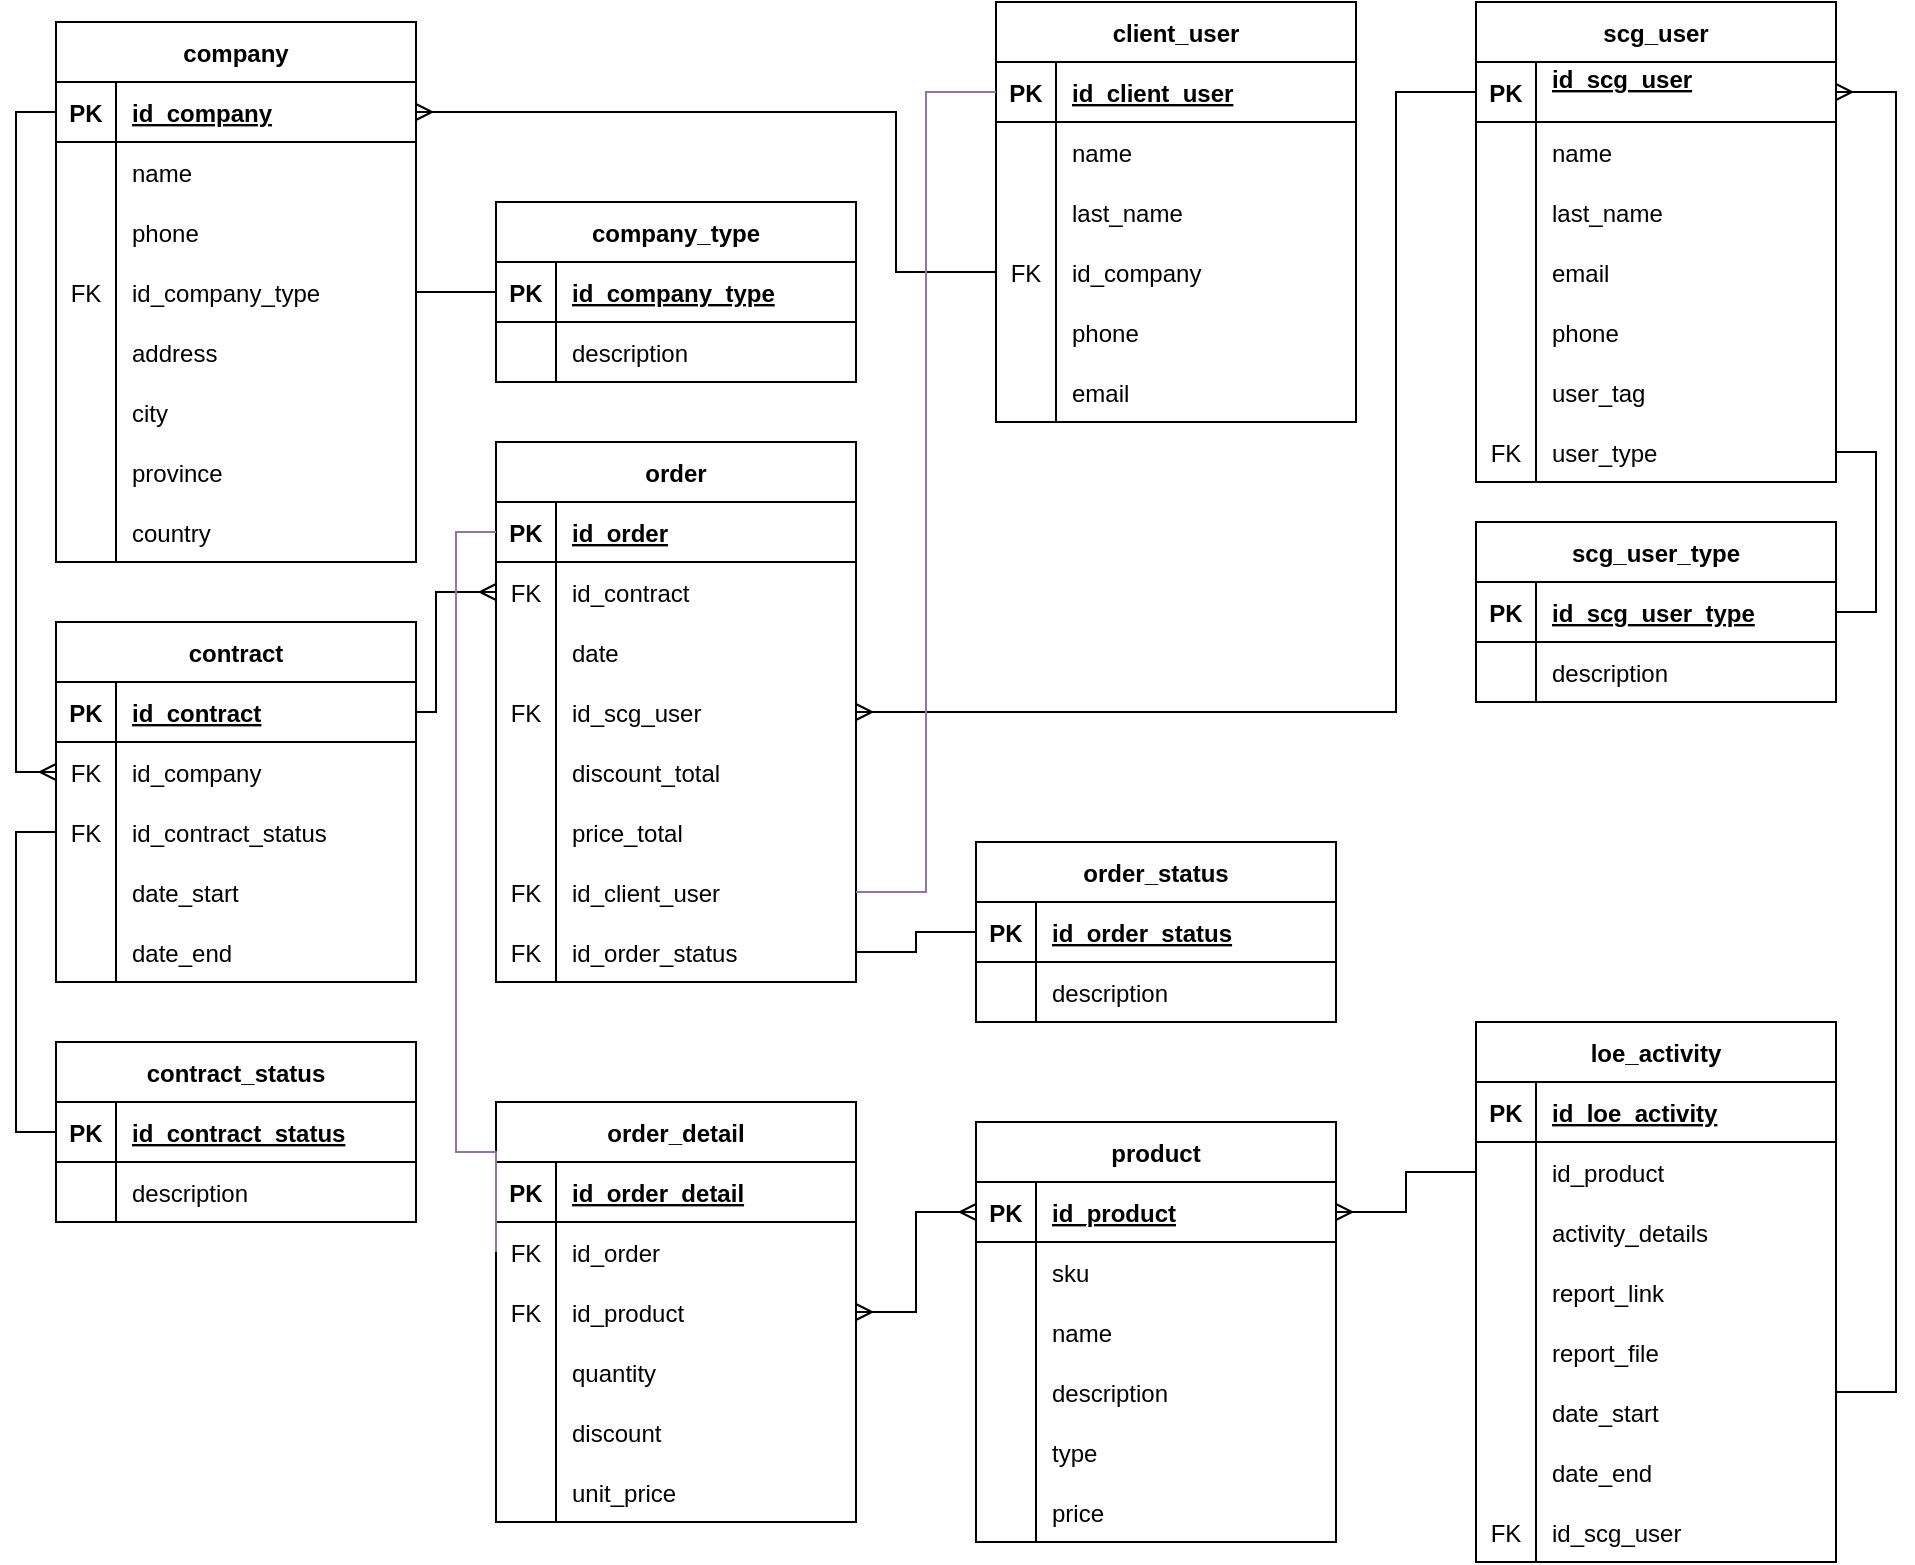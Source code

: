 <mxfile version="20.0.3" type="github">
  <diagram id="koshI-3emW8r1t1ZRMi6" name="Page-1">
    <mxGraphModel dx="1191" dy="725" grid="1" gridSize="10" guides="1" tooltips="1" connect="1" arrows="1" fold="1" page="1" pageScale="1" pageWidth="850" pageHeight="1100" math="0" shadow="0">
      <root>
        <mxCell id="0" />
        <mxCell id="1" parent="0" />
        <mxCell id="D28oMCUapXF9Yn61OMp5-1" value="client_user" style="shape=table;startSize=30;container=1;collapsible=1;childLayout=tableLayout;fixedRows=1;rowLines=0;fontStyle=1;align=center;resizeLast=1;" parent="1" vertex="1">
          <mxGeometry x="510" y="10" width="180" height="210" as="geometry" />
        </mxCell>
        <mxCell id="D28oMCUapXF9Yn61OMp5-2" value="" style="shape=tableRow;horizontal=0;startSize=0;swimlaneHead=0;swimlaneBody=0;fillColor=none;collapsible=0;dropTarget=0;points=[[0,0.5],[1,0.5]];portConstraint=eastwest;top=0;left=0;right=0;bottom=1;" parent="D28oMCUapXF9Yn61OMp5-1" vertex="1">
          <mxGeometry y="30" width="180" height="30" as="geometry" />
        </mxCell>
        <mxCell id="D28oMCUapXF9Yn61OMp5-3" value="PK" style="shape=partialRectangle;connectable=0;fillColor=none;top=0;left=0;bottom=0;right=0;fontStyle=1;overflow=hidden;" parent="D28oMCUapXF9Yn61OMp5-2" vertex="1">
          <mxGeometry width="30" height="30" as="geometry">
            <mxRectangle width="30" height="30" as="alternateBounds" />
          </mxGeometry>
        </mxCell>
        <mxCell id="D28oMCUapXF9Yn61OMp5-4" value="id_client_user" style="shape=partialRectangle;connectable=0;fillColor=none;top=0;left=0;bottom=0;right=0;align=left;spacingLeft=6;fontStyle=5;overflow=hidden;" parent="D28oMCUapXF9Yn61OMp5-2" vertex="1">
          <mxGeometry x="30" width="150" height="30" as="geometry">
            <mxRectangle width="150" height="30" as="alternateBounds" />
          </mxGeometry>
        </mxCell>
        <mxCell id="D28oMCUapXF9Yn61OMp5-5" value="" style="shape=tableRow;horizontal=0;startSize=0;swimlaneHead=0;swimlaneBody=0;fillColor=none;collapsible=0;dropTarget=0;points=[[0,0.5],[1,0.5]];portConstraint=eastwest;top=0;left=0;right=0;bottom=0;" parent="D28oMCUapXF9Yn61OMp5-1" vertex="1">
          <mxGeometry y="60" width="180" height="30" as="geometry" />
        </mxCell>
        <mxCell id="D28oMCUapXF9Yn61OMp5-6" value="" style="shape=partialRectangle;connectable=0;fillColor=none;top=0;left=0;bottom=0;right=0;editable=1;overflow=hidden;" parent="D28oMCUapXF9Yn61OMp5-5" vertex="1">
          <mxGeometry width="30" height="30" as="geometry">
            <mxRectangle width="30" height="30" as="alternateBounds" />
          </mxGeometry>
        </mxCell>
        <mxCell id="D28oMCUapXF9Yn61OMp5-7" value="name" style="shape=partialRectangle;connectable=0;fillColor=none;top=0;left=0;bottom=0;right=0;align=left;spacingLeft=6;overflow=hidden;" parent="D28oMCUapXF9Yn61OMp5-5" vertex="1">
          <mxGeometry x="30" width="150" height="30" as="geometry">
            <mxRectangle width="150" height="30" as="alternateBounds" />
          </mxGeometry>
        </mxCell>
        <mxCell id="D28oMCUapXF9Yn61OMp5-8" value="" style="shape=tableRow;horizontal=0;startSize=0;swimlaneHead=0;swimlaneBody=0;fillColor=none;collapsible=0;dropTarget=0;points=[[0,0.5],[1,0.5]];portConstraint=eastwest;top=0;left=0;right=0;bottom=0;" parent="D28oMCUapXF9Yn61OMp5-1" vertex="1">
          <mxGeometry y="90" width="180" height="30" as="geometry" />
        </mxCell>
        <mxCell id="D28oMCUapXF9Yn61OMp5-9" value="" style="shape=partialRectangle;connectable=0;fillColor=none;top=0;left=0;bottom=0;right=0;editable=1;overflow=hidden;" parent="D28oMCUapXF9Yn61OMp5-8" vertex="1">
          <mxGeometry width="30" height="30" as="geometry">
            <mxRectangle width="30" height="30" as="alternateBounds" />
          </mxGeometry>
        </mxCell>
        <mxCell id="D28oMCUapXF9Yn61OMp5-10" value="last_name" style="shape=partialRectangle;connectable=0;fillColor=none;top=0;left=0;bottom=0;right=0;align=left;spacingLeft=6;overflow=hidden;" parent="D28oMCUapXF9Yn61OMp5-8" vertex="1">
          <mxGeometry x="30" width="150" height="30" as="geometry">
            <mxRectangle width="150" height="30" as="alternateBounds" />
          </mxGeometry>
        </mxCell>
        <mxCell id="D28oMCUapXF9Yn61OMp5-11" value="" style="shape=tableRow;horizontal=0;startSize=0;swimlaneHead=0;swimlaneBody=0;fillColor=none;collapsible=0;dropTarget=0;points=[[0,0.5],[1,0.5]];portConstraint=eastwest;top=0;left=0;right=0;bottom=0;" parent="D28oMCUapXF9Yn61OMp5-1" vertex="1">
          <mxGeometry y="120" width="180" height="30" as="geometry" />
        </mxCell>
        <mxCell id="D28oMCUapXF9Yn61OMp5-12" value="FK" style="shape=partialRectangle;connectable=0;fillColor=none;top=0;left=0;bottom=0;right=0;editable=1;overflow=hidden;" parent="D28oMCUapXF9Yn61OMp5-11" vertex="1">
          <mxGeometry width="30" height="30" as="geometry">
            <mxRectangle width="30" height="30" as="alternateBounds" />
          </mxGeometry>
        </mxCell>
        <mxCell id="D28oMCUapXF9Yn61OMp5-13" value="id_company" style="shape=partialRectangle;connectable=0;fillColor=none;top=0;left=0;bottom=0;right=0;align=left;spacingLeft=6;overflow=hidden;" parent="D28oMCUapXF9Yn61OMp5-11" vertex="1">
          <mxGeometry x="30" width="150" height="30" as="geometry">
            <mxRectangle width="150" height="30" as="alternateBounds" />
          </mxGeometry>
        </mxCell>
        <mxCell id="D28oMCUapXF9Yn61OMp5-14" value="" style="shape=tableRow;horizontal=0;startSize=0;swimlaneHead=0;swimlaneBody=0;fillColor=none;collapsible=0;dropTarget=0;points=[[0,0.5],[1,0.5]];portConstraint=eastwest;top=0;left=0;right=0;bottom=0;" parent="D28oMCUapXF9Yn61OMp5-1" vertex="1">
          <mxGeometry y="150" width="180" height="30" as="geometry" />
        </mxCell>
        <mxCell id="D28oMCUapXF9Yn61OMp5-15" value="" style="shape=partialRectangle;connectable=0;fillColor=none;top=0;left=0;bottom=0;right=0;editable=1;overflow=hidden;" parent="D28oMCUapXF9Yn61OMp5-14" vertex="1">
          <mxGeometry width="30" height="30" as="geometry">
            <mxRectangle width="30" height="30" as="alternateBounds" />
          </mxGeometry>
        </mxCell>
        <mxCell id="D28oMCUapXF9Yn61OMp5-16" value="phone" style="shape=partialRectangle;connectable=0;fillColor=none;top=0;left=0;bottom=0;right=0;align=left;spacingLeft=6;overflow=hidden;" parent="D28oMCUapXF9Yn61OMp5-14" vertex="1">
          <mxGeometry x="30" width="150" height="30" as="geometry">
            <mxRectangle width="150" height="30" as="alternateBounds" />
          </mxGeometry>
        </mxCell>
        <mxCell id="D28oMCUapXF9Yn61OMp5-17" value="" style="shape=tableRow;horizontal=0;startSize=0;swimlaneHead=0;swimlaneBody=0;fillColor=none;collapsible=0;dropTarget=0;points=[[0,0.5],[1,0.5]];portConstraint=eastwest;top=0;left=0;right=0;bottom=0;" parent="D28oMCUapXF9Yn61OMp5-1" vertex="1">
          <mxGeometry y="180" width="180" height="30" as="geometry" />
        </mxCell>
        <mxCell id="D28oMCUapXF9Yn61OMp5-18" value="" style="shape=partialRectangle;connectable=0;fillColor=none;top=0;left=0;bottom=0;right=0;editable=1;overflow=hidden;" parent="D28oMCUapXF9Yn61OMp5-17" vertex="1">
          <mxGeometry width="30" height="30" as="geometry">
            <mxRectangle width="30" height="30" as="alternateBounds" />
          </mxGeometry>
        </mxCell>
        <mxCell id="D28oMCUapXF9Yn61OMp5-19" value="email" style="shape=partialRectangle;connectable=0;fillColor=none;top=0;left=0;bottom=0;right=0;align=left;spacingLeft=6;overflow=hidden;" parent="D28oMCUapXF9Yn61OMp5-17" vertex="1">
          <mxGeometry x="30" width="150" height="30" as="geometry">
            <mxRectangle width="150" height="30" as="alternateBounds" />
          </mxGeometry>
        </mxCell>
        <mxCell id="D28oMCUapXF9Yn61OMp5-23" value="company" style="shape=table;startSize=30;container=1;collapsible=1;childLayout=tableLayout;fixedRows=1;rowLines=0;fontStyle=1;align=center;resizeLast=1;" parent="1" vertex="1">
          <mxGeometry x="40" y="20" width="180" height="270" as="geometry" />
        </mxCell>
        <mxCell id="D28oMCUapXF9Yn61OMp5-24" value="" style="shape=tableRow;horizontal=0;startSize=0;swimlaneHead=0;swimlaneBody=0;fillColor=none;collapsible=0;dropTarget=0;points=[[0,0.5],[1,0.5]];portConstraint=eastwest;top=0;left=0;right=0;bottom=1;" parent="D28oMCUapXF9Yn61OMp5-23" vertex="1">
          <mxGeometry y="30" width="180" height="30" as="geometry" />
        </mxCell>
        <mxCell id="D28oMCUapXF9Yn61OMp5-25" value="PK" style="shape=partialRectangle;connectable=0;fillColor=none;top=0;left=0;bottom=0;right=0;fontStyle=1;overflow=hidden;" parent="D28oMCUapXF9Yn61OMp5-24" vertex="1">
          <mxGeometry width="30" height="30" as="geometry">
            <mxRectangle width="30" height="30" as="alternateBounds" />
          </mxGeometry>
        </mxCell>
        <mxCell id="D28oMCUapXF9Yn61OMp5-26" value="id_company" style="shape=partialRectangle;connectable=0;fillColor=none;top=0;left=0;bottom=0;right=0;align=left;spacingLeft=6;fontStyle=5;overflow=hidden;" parent="D28oMCUapXF9Yn61OMp5-24" vertex="1">
          <mxGeometry x="30" width="150" height="30" as="geometry">
            <mxRectangle width="150" height="30" as="alternateBounds" />
          </mxGeometry>
        </mxCell>
        <mxCell id="D28oMCUapXF9Yn61OMp5-27" value="" style="shape=tableRow;horizontal=0;startSize=0;swimlaneHead=0;swimlaneBody=0;fillColor=none;collapsible=0;dropTarget=0;points=[[0,0.5],[1,0.5]];portConstraint=eastwest;top=0;left=0;right=0;bottom=0;" parent="D28oMCUapXF9Yn61OMp5-23" vertex="1">
          <mxGeometry y="60" width="180" height="30" as="geometry" />
        </mxCell>
        <mxCell id="D28oMCUapXF9Yn61OMp5-28" value="" style="shape=partialRectangle;connectable=0;fillColor=none;top=0;left=0;bottom=0;right=0;editable=1;overflow=hidden;" parent="D28oMCUapXF9Yn61OMp5-27" vertex="1">
          <mxGeometry width="30" height="30" as="geometry">
            <mxRectangle width="30" height="30" as="alternateBounds" />
          </mxGeometry>
        </mxCell>
        <mxCell id="D28oMCUapXF9Yn61OMp5-29" value="name" style="shape=partialRectangle;connectable=0;fillColor=none;top=0;left=0;bottom=0;right=0;align=left;spacingLeft=6;overflow=hidden;" parent="D28oMCUapXF9Yn61OMp5-27" vertex="1">
          <mxGeometry x="30" width="150" height="30" as="geometry">
            <mxRectangle width="150" height="30" as="alternateBounds" />
          </mxGeometry>
        </mxCell>
        <mxCell id="D28oMCUapXF9Yn61OMp5-36" value="" style="shape=tableRow;horizontal=0;startSize=0;swimlaneHead=0;swimlaneBody=0;fillColor=none;collapsible=0;dropTarget=0;points=[[0,0.5],[1,0.5]];portConstraint=eastwest;top=0;left=0;right=0;bottom=0;" parent="D28oMCUapXF9Yn61OMp5-23" vertex="1">
          <mxGeometry y="90" width="180" height="30" as="geometry" />
        </mxCell>
        <mxCell id="D28oMCUapXF9Yn61OMp5-37" value="" style="shape=partialRectangle;connectable=0;fillColor=none;top=0;left=0;bottom=0;right=0;editable=1;overflow=hidden;" parent="D28oMCUapXF9Yn61OMp5-36" vertex="1">
          <mxGeometry width="30" height="30" as="geometry">
            <mxRectangle width="30" height="30" as="alternateBounds" />
          </mxGeometry>
        </mxCell>
        <mxCell id="D28oMCUapXF9Yn61OMp5-38" value="phone" style="shape=partialRectangle;connectable=0;fillColor=none;top=0;left=0;bottom=0;right=0;align=left;spacingLeft=6;overflow=hidden;" parent="D28oMCUapXF9Yn61OMp5-36" vertex="1">
          <mxGeometry x="30" width="150" height="30" as="geometry">
            <mxRectangle width="150" height="30" as="alternateBounds" />
          </mxGeometry>
        </mxCell>
        <mxCell id="D28oMCUapXF9Yn61OMp5-42" value="" style="shape=tableRow;horizontal=0;startSize=0;swimlaneHead=0;swimlaneBody=0;fillColor=none;collapsible=0;dropTarget=0;points=[[0,0.5],[1,0.5]];portConstraint=eastwest;top=0;left=0;right=0;bottom=0;" parent="D28oMCUapXF9Yn61OMp5-23" vertex="1">
          <mxGeometry y="120" width="180" height="30" as="geometry" />
        </mxCell>
        <mxCell id="D28oMCUapXF9Yn61OMp5-43" value="FK" style="shape=partialRectangle;connectable=0;fillColor=none;top=0;left=0;bottom=0;right=0;editable=1;overflow=hidden;" parent="D28oMCUapXF9Yn61OMp5-42" vertex="1">
          <mxGeometry width="30" height="30" as="geometry">
            <mxRectangle width="30" height="30" as="alternateBounds" />
          </mxGeometry>
        </mxCell>
        <mxCell id="D28oMCUapXF9Yn61OMp5-44" value="id_company_type" style="shape=partialRectangle;connectable=0;fillColor=none;top=0;left=0;bottom=0;right=0;align=left;spacingLeft=6;overflow=hidden;" parent="D28oMCUapXF9Yn61OMp5-42" vertex="1">
          <mxGeometry x="30" width="150" height="30" as="geometry">
            <mxRectangle width="150" height="30" as="alternateBounds" />
          </mxGeometry>
        </mxCell>
        <mxCell id="D28oMCUapXF9Yn61OMp5-222" value="" style="shape=tableRow;horizontal=0;startSize=0;swimlaneHead=0;swimlaneBody=0;fillColor=none;collapsible=0;dropTarget=0;points=[[0,0.5],[1,0.5]];portConstraint=eastwest;top=0;left=0;right=0;bottom=0;" parent="D28oMCUapXF9Yn61OMp5-23" vertex="1">
          <mxGeometry y="150" width="180" height="30" as="geometry" />
        </mxCell>
        <mxCell id="D28oMCUapXF9Yn61OMp5-223" value="" style="shape=partialRectangle;connectable=0;fillColor=none;top=0;left=0;bottom=0;right=0;editable=1;overflow=hidden;" parent="D28oMCUapXF9Yn61OMp5-222" vertex="1">
          <mxGeometry width="30" height="30" as="geometry">
            <mxRectangle width="30" height="30" as="alternateBounds" />
          </mxGeometry>
        </mxCell>
        <mxCell id="D28oMCUapXF9Yn61OMp5-224" value="address" style="shape=partialRectangle;connectable=0;fillColor=none;top=0;left=0;bottom=0;right=0;align=left;spacingLeft=6;overflow=hidden;" parent="D28oMCUapXF9Yn61OMp5-222" vertex="1">
          <mxGeometry x="30" width="150" height="30" as="geometry">
            <mxRectangle width="150" height="30" as="alternateBounds" />
          </mxGeometry>
        </mxCell>
        <mxCell id="D28oMCUapXF9Yn61OMp5-225" value="" style="shape=tableRow;horizontal=0;startSize=0;swimlaneHead=0;swimlaneBody=0;fillColor=none;collapsible=0;dropTarget=0;points=[[0,0.5],[1,0.5]];portConstraint=eastwest;top=0;left=0;right=0;bottom=0;" parent="D28oMCUapXF9Yn61OMp5-23" vertex="1">
          <mxGeometry y="180" width="180" height="30" as="geometry" />
        </mxCell>
        <mxCell id="D28oMCUapXF9Yn61OMp5-226" value="" style="shape=partialRectangle;connectable=0;fillColor=none;top=0;left=0;bottom=0;right=0;editable=1;overflow=hidden;" parent="D28oMCUapXF9Yn61OMp5-225" vertex="1">
          <mxGeometry width="30" height="30" as="geometry">
            <mxRectangle width="30" height="30" as="alternateBounds" />
          </mxGeometry>
        </mxCell>
        <mxCell id="D28oMCUapXF9Yn61OMp5-227" value="city" style="shape=partialRectangle;connectable=0;fillColor=none;top=0;left=0;bottom=0;right=0;align=left;spacingLeft=6;overflow=hidden;" parent="D28oMCUapXF9Yn61OMp5-225" vertex="1">
          <mxGeometry x="30" width="150" height="30" as="geometry">
            <mxRectangle width="150" height="30" as="alternateBounds" />
          </mxGeometry>
        </mxCell>
        <mxCell id="D28oMCUapXF9Yn61OMp5-228" value="" style="shape=tableRow;horizontal=0;startSize=0;swimlaneHead=0;swimlaneBody=0;fillColor=none;collapsible=0;dropTarget=0;points=[[0,0.5],[1,0.5]];portConstraint=eastwest;top=0;left=0;right=0;bottom=0;" parent="D28oMCUapXF9Yn61OMp5-23" vertex="1">
          <mxGeometry y="210" width="180" height="30" as="geometry" />
        </mxCell>
        <mxCell id="D28oMCUapXF9Yn61OMp5-229" value="" style="shape=partialRectangle;connectable=0;fillColor=none;top=0;left=0;bottom=0;right=0;editable=1;overflow=hidden;" parent="D28oMCUapXF9Yn61OMp5-228" vertex="1">
          <mxGeometry width="30" height="30" as="geometry">
            <mxRectangle width="30" height="30" as="alternateBounds" />
          </mxGeometry>
        </mxCell>
        <mxCell id="D28oMCUapXF9Yn61OMp5-230" value="province" style="shape=partialRectangle;connectable=0;fillColor=none;top=0;left=0;bottom=0;right=0;align=left;spacingLeft=6;overflow=hidden;" parent="D28oMCUapXF9Yn61OMp5-228" vertex="1">
          <mxGeometry x="30" width="150" height="30" as="geometry">
            <mxRectangle width="150" height="30" as="alternateBounds" />
          </mxGeometry>
        </mxCell>
        <mxCell id="D28oMCUapXF9Yn61OMp5-231" value="" style="shape=tableRow;horizontal=0;startSize=0;swimlaneHead=0;swimlaneBody=0;fillColor=none;collapsible=0;dropTarget=0;points=[[0,0.5],[1,0.5]];portConstraint=eastwest;top=0;left=0;right=0;bottom=0;" parent="D28oMCUapXF9Yn61OMp5-23" vertex="1">
          <mxGeometry y="240" width="180" height="30" as="geometry" />
        </mxCell>
        <mxCell id="D28oMCUapXF9Yn61OMp5-232" value="" style="shape=partialRectangle;connectable=0;fillColor=none;top=0;left=0;bottom=0;right=0;editable=1;overflow=hidden;" parent="D28oMCUapXF9Yn61OMp5-231" vertex="1">
          <mxGeometry width="30" height="30" as="geometry">
            <mxRectangle width="30" height="30" as="alternateBounds" />
          </mxGeometry>
        </mxCell>
        <mxCell id="D28oMCUapXF9Yn61OMp5-233" value="country" style="shape=partialRectangle;connectable=0;fillColor=none;top=0;left=0;bottom=0;right=0;align=left;spacingLeft=6;overflow=hidden;" parent="D28oMCUapXF9Yn61OMp5-231" vertex="1">
          <mxGeometry x="30" width="150" height="30" as="geometry">
            <mxRectangle width="150" height="30" as="alternateBounds" />
          </mxGeometry>
        </mxCell>
        <mxCell id="D28oMCUapXF9Yn61OMp5-47" value="company_type" style="shape=table;startSize=30;container=1;collapsible=1;childLayout=tableLayout;fixedRows=1;rowLines=0;fontStyle=1;align=center;resizeLast=1;" parent="1" vertex="1">
          <mxGeometry x="260" y="110" width="180" height="90" as="geometry" />
        </mxCell>
        <mxCell id="D28oMCUapXF9Yn61OMp5-48" value="" style="shape=tableRow;horizontal=0;startSize=0;swimlaneHead=0;swimlaneBody=0;fillColor=none;collapsible=0;dropTarget=0;points=[[0,0.5],[1,0.5]];portConstraint=eastwest;top=0;left=0;right=0;bottom=1;" parent="D28oMCUapXF9Yn61OMp5-47" vertex="1">
          <mxGeometry y="30" width="180" height="30" as="geometry" />
        </mxCell>
        <mxCell id="D28oMCUapXF9Yn61OMp5-49" value="PK" style="shape=partialRectangle;connectable=0;fillColor=none;top=0;left=0;bottom=0;right=0;fontStyle=1;overflow=hidden;" parent="D28oMCUapXF9Yn61OMp5-48" vertex="1">
          <mxGeometry width="30" height="30" as="geometry">
            <mxRectangle width="30" height="30" as="alternateBounds" />
          </mxGeometry>
        </mxCell>
        <mxCell id="D28oMCUapXF9Yn61OMp5-50" value="id_company_type" style="shape=partialRectangle;connectable=0;fillColor=none;top=0;left=0;bottom=0;right=0;align=left;spacingLeft=6;fontStyle=5;overflow=hidden;" parent="D28oMCUapXF9Yn61OMp5-48" vertex="1">
          <mxGeometry x="30" width="150" height="30" as="geometry">
            <mxRectangle width="150" height="30" as="alternateBounds" />
          </mxGeometry>
        </mxCell>
        <mxCell id="D28oMCUapXF9Yn61OMp5-51" value="" style="shape=tableRow;horizontal=0;startSize=0;swimlaneHead=0;swimlaneBody=0;fillColor=none;collapsible=0;dropTarget=0;points=[[0,0.5],[1,0.5]];portConstraint=eastwest;top=0;left=0;right=0;bottom=0;" parent="D28oMCUapXF9Yn61OMp5-47" vertex="1">
          <mxGeometry y="60" width="180" height="30" as="geometry" />
        </mxCell>
        <mxCell id="D28oMCUapXF9Yn61OMp5-52" value="" style="shape=partialRectangle;connectable=0;fillColor=none;top=0;left=0;bottom=0;right=0;editable=1;overflow=hidden;" parent="D28oMCUapXF9Yn61OMp5-51" vertex="1">
          <mxGeometry width="30" height="30" as="geometry">
            <mxRectangle width="30" height="30" as="alternateBounds" />
          </mxGeometry>
        </mxCell>
        <mxCell id="D28oMCUapXF9Yn61OMp5-53" value="description" style="shape=partialRectangle;connectable=0;fillColor=none;top=0;left=0;bottom=0;right=0;align=left;spacingLeft=6;overflow=hidden;" parent="D28oMCUapXF9Yn61OMp5-51" vertex="1">
          <mxGeometry x="30" width="150" height="30" as="geometry">
            <mxRectangle width="150" height="30" as="alternateBounds" />
          </mxGeometry>
        </mxCell>
        <mxCell id="D28oMCUapXF9Yn61OMp5-75" style="edgeStyle=orthogonalEdgeStyle;rounded=0;orthogonalLoop=1;jettySize=auto;html=1;exitX=1;exitY=0.5;exitDx=0;exitDy=0;entryX=0;entryY=0.5;entryDx=0;entryDy=0;endArrow=none;endFill=0;" parent="1" source="D28oMCUapXF9Yn61OMp5-42" target="D28oMCUapXF9Yn61OMp5-48" edge="1">
          <mxGeometry relative="1" as="geometry" />
        </mxCell>
        <mxCell id="D28oMCUapXF9Yn61OMp5-77" value="product" style="shape=table;startSize=30;container=1;collapsible=1;childLayout=tableLayout;fixedRows=1;rowLines=0;fontStyle=1;align=center;resizeLast=1;" parent="1" vertex="1">
          <mxGeometry x="500" y="570" width="180" height="210" as="geometry" />
        </mxCell>
        <mxCell id="D28oMCUapXF9Yn61OMp5-78" value="" style="shape=tableRow;horizontal=0;startSize=0;swimlaneHead=0;swimlaneBody=0;fillColor=none;collapsible=0;dropTarget=0;points=[[0,0.5],[1,0.5]];portConstraint=eastwest;top=0;left=0;right=0;bottom=1;" parent="D28oMCUapXF9Yn61OMp5-77" vertex="1">
          <mxGeometry y="30" width="180" height="30" as="geometry" />
        </mxCell>
        <mxCell id="D28oMCUapXF9Yn61OMp5-79" value="PK" style="shape=partialRectangle;connectable=0;fillColor=none;top=0;left=0;bottom=0;right=0;fontStyle=1;overflow=hidden;" parent="D28oMCUapXF9Yn61OMp5-78" vertex="1">
          <mxGeometry width="30" height="30" as="geometry">
            <mxRectangle width="30" height="30" as="alternateBounds" />
          </mxGeometry>
        </mxCell>
        <mxCell id="D28oMCUapXF9Yn61OMp5-80" value="id_product" style="shape=partialRectangle;connectable=0;fillColor=none;top=0;left=0;bottom=0;right=0;align=left;spacingLeft=6;fontStyle=5;overflow=hidden;" parent="D28oMCUapXF9Yn61OMp5-78" vertex="1">
          <mxGeometry x="30" width="150" height="30" as="geometry">
            <mxRectangle width="150" height="30" as="alternateBounds" />
          </mxGeometry>
        </mxCell>
        <mxCell id="D28oMCUapXF9Yn61OMp5-234" value="" style="shape=tableRow;horizontal=0;startSize=0;swimlaneHead=0;swimlaneBody=0;fillColor=none;collapsible=0;dropTarget=0;points=[[0,0.5],[1,0.5]];portConstraint=eastwest;top=0;left=0;right=0;bottom=0;" parent="D28oMCUapXF9Yn61OMp5-77" vertex="1">
          <mxGeometry y="60" width="180" height="30" as="geometry" />
        </mxCell>
        <mxCell id="D28oMCUapXF9Yn61OMp5-235" value="" style="shape=partialRectangle;connectable=0;fillColor=none;top=0;left=0;bottom=0;right=0;editable=1;overflow=hidden;" parent="D28oMCUapXF9Yn61OMp5-234" vertex="1">
          <mxGeometry width="30" height="30" as="geometry">
            <mxRectangle width="30" height="30" as="alternateBounds" />
          </mxGeometry>
        </mxCell>
        <mxCell id="D28oMCUapXF9Yn61OMp5-236" value="sku" style="shape=partialRectangle;connectable=0;fillColor=none;top=0;left=0;bottom=0;right=0;align=left;spacingLeft=6;overflow=hidden;" parent="D28oMCUapXF9Yn61OMp5-234" vertex="1">
          <mxGeometry x="30" width="150" height="30" as="geometry">
            <mxRectangle width="150" height="30" as="alternateBounds" />
          </mxGeometry>
        </mxCell>
        <mxCell id="D28oMCUapXF9Yn61OMp5-81" value="" style="shape=tableRow;horizontal=0;startSize=0;swimlaneHead=0;swimlaneBody=0;fillColor=none;collapsible=0;dropTarget=0;points=[[0,0.5],[1,0.5]];portConstraint=eastwest;top=0;left=0;right=0;bottom=0;" parent="D28oMCUapXF9Yn61OMp5-77" vertex="1">
          <mxGeometry y="90" width="180" height="30" as="geometry" />
        </mxCell>
        <mxCell id="D28oMCUapXF9Yn61OMp5-82" value="" style="shape=partialRectangle;connectable=0;fillColor=none;top=0;left=0;bottom=0;right=0;editable=1;overflow=hidden;" parent="D28oMCUapXF9Yn61OMp5-81" vertex="1">
          <mxGeometry width="30" height="30" as="geometry">
            <mxRectangle width="30" height="30" as="alternateBounds" />
          </mxGeometry>
        </mxCell>
        <mxCell id="D28oMCUapXF9Yn61OMp5-83" value="name" style="shape=partialRectangle;connectable=0;fillColor=none;top=0;left=0;bottom=0;right=0;align=left;spacingLeft=6;overflow=hidden;" parent="D28oMCUapXF9Yn61OMp5-81" vertex="1">
          <mxGeometry x="30" width="150" height="30" as="geometry">
            <mxRectangle width="150" height="30" as="alternateBounds" />
          </mxGeometry>
        </mxCell>
        <mxCell id="D28oMCUapXF9Yn61OMp5-84" value="" style="shape=tableRow;horizontal=0;startSize=0;swimlaneHead=0;swimlaneBody=0;fillColor=none;collapsible=0;dropTarget=0;points=[[0,0.5],[1,0.5]];portConstraint=eastwest;top=0;left=0;right=0;bottom=0;" parent="D28oMCUapXF9Yn61OMp5-77" vertex="1">
          <mxGeometry y="120" width="180" height="30" as="geometry" />
        </mxCell>
        <mxCell id="D28oMCUapXF9Yn61OMp5-85" value="" style="shape=partialRectangle;connectable=0;fillColor=none;top=0;left=0;bottom=0;right=0;editable=1;overflow=hidden;" parent="D28oMCUapXF9Yn61OMp5-84" vertex="1">
          <mxGeometry width="30" height="30" as="geometry">
            <mxRectangle width="30" height="30" as="alternateBounds" />
          </mxGeometry>
        </mxCell>
        <mxCell id="D28oMCUapXF9Yn61OMp5-86" value="description" style="shape=partialRectangle;connectable=0;fillColor=none;top=0;left=0;bottom=0;right=0;align=left;spacingLeft=6;overflow=hidden;" parent="D28oMCUapXF9Yn61OMp5-84" vertex="1">
          <mxGeometry x="30" width="150" height="30" as="geometry">
            <mxRectangle width="150" height="30" as="alternateBounds" />
          </mxGeometry>
        </mxCell>
        <mxCell id="D28oMCUapXF9Yn61OMp5-87" value="" style="shape=tableRow;horizontal=0;startSize=0;swimlaneHead=0;swimlaneBody=0;fillColor=none;collapsible=0;dropTarget=0;points=[[0,0.5],[1,0.5]];portConstraint=eastwest;top=0;left=0;right=0;bottom=0;" parent="D28oMCUapXF9Yn61OMp5-77" vertex="1">
          <mxGeometry y="150" width="180" height="30" as="geometry" />
        </mxCell>
        <mxCell id="D28oMCUapXF9Yn61OMp5-88" value="" style="shape=partialRectangle;connectable=0;fillColor=none;top=0;left=0;bottom=0;right=0;editable=1;overflow=hidden;" parent="D28oMCUapXF9Yn61OMp5-87" vertex="1">
          <mxGeometry width="30" height="30" as="geometry">
            <mxRectangle width="30" height="30" as="alternateBounds" />
          </mxGeometry>
        </mxCell>
        <mxCell id="D28oMCUapXF9Yn61OMp5-89" value="type" style="shape=partialRectangle;connectable=0;fillColor=none;top=0;left=0;bottom=0;right=0;align=left;spacingLeft=6;overflow=hidden;" parent="D28oMCUapXF9Yn61OMp5-87" vertex="1">
          <mxGeometry x="30" width="150" height="30" as="geometry">
            <mxRectangle width="150" height="30" as="alternateBounds" />
          </mxGeometry>
        </mxCell>
        <mxCell id="D28oMCUapXF9Yn61OMp5-113" value="" style="shape=tableRow;horizontal=0;startSize=0;swimlaneHead=0;swimlaneBody=0;fillColor=none;collapsible=0;dropTarget=0;points=[[0,0.5],[1,0.5]];portConstraint=eastwest;top=0;left=0;right=0;bottom=0;" parent="D28oMCUapXF9Yn61OMp5-77" vertex="1">
          <mxGeometry y="180" width="180" height="30" as="geometry" />
        </mxCell>
        <mxCell id="D28oMCUapXF9Yn61OMp5-114" value="" style="shape=partialRectangle;connectable=0;fillColor=none;top=0;left=0;bottom=0;right=0;editable=1;overflow=hidden;" parent="D28oMCUapXF9Yn61OMp5-113" vertex="1">
          <mxGeometry width="30" height="30" as="geometry">
            <mxRectangle width="30" height="30" as="alternateBounds" />
          </mxGeometry>
        </mxCell>
        <mxCell id="D28oMCUapXF9Yn61OMp5-115" value="price" style="shape=partialRectangle;connectable=0;fillColor=none;top=0;left=0;bottom=0;right=0;align=left;spacingLeft=6;overflow=hidden;" parent="D28oMCUapXF9Yn61OMp5-113" vertex="1">
          <mxGeometry x="30" width="150" height="30" as="geometry">
            <mxRectangle width="150" height="30" as="alternateBounds" />
          </mxGeometry>
        </mxCell>
        <mxCell id="D28oMCUapXF9Yn61OMp5-119" value="contract" style="shape=table;startSize=30;container=1;collapsible=1;childLayout=tableLayout;fixedRows=1;rowLines=0;fontStyle=1;align=center;resizeLast=1;" parent="1" vertex="1">
          <mxGeometry x="40" y="320" width="180" height="180" as="geometry" />
        </mxCell>
        <mxCell id="D28oMCUapXF9Yn61OMp5-120" value="" style="shape=tableRow;horizontal=0;startSize=0;swimlaneHead=0;swimlaneBody=0;fillColor=none;collapsible=0;dropTarget=0;points=[[0,0.5],[1,0.5]];portConstraint=eastwest;top=0;left=0;right=0;bottom=1;" parent="D28oMCUapXF9Yn61OMp5-119" vertex="1">
          <mxGeometry y="30" width="180" height="30" as="geometry" />
        </mxCell>
        <mxCell id="D28oMCUapXF9Yn61OMp5-121" value="PK" style="shape=partialRectangle;connectable=0;fillColor=none;top=0;left=0;bottom=0;right=0;fontStyle=1;overflow=hidden;" parent="D28oMCUapXF9Yn61OMp5-120" vertex="1">
          <mxGeometry width="30" height="30" as="geometry">
            <mxRectangle width="30" height="30" as="alternateBounds" />
          </mxGeometry>
        </mxCell>
        <mxCell id="D28oMCUapXF9Yn61OMp5-122" value="id_contract" style="shape=partialRectangle;connectable=0;fillColor=none;top=0;left=0;bottom=0;right=0;align=left;spacingLeft=6;fontStyle=5;overflow=hidden;" parent="D28oMCUapXF9Yn61OMp5-120" vertex="1">
          <mxGeometry x="30" width="150" height="30" as="geometry">
            <mxRectangle width="150" height="30" as="alternateBounds" />
          </mxGeometry>
        </mxCell>
        <mxCell id="D28oMCUapXF9Yn61OMp5-123" value="" style="shape=tableRow;horizontal=0;startSize=0;swimlaneHead=0;swimlaneBody=0;fillColor=none;collapsible=0;dropTarget=0;points=[[0,0.5],[1,0.5]];portConstraint=eastwest;top=0;left=0;right=0;bottom=0;" parent="D28oMCUapXF9Yn61OMp5-119" vertex="1">
          <mxGeometry y="60" width="180" height="30" as="geometry" />
        </mxCell>
        <mxCell id="D28oMCUapXF9Yn61OMp5-124" value="FK" style="shape=partialRectangle;connectable=0;fillColor=none;top=0;left=0;bottom=0;right=0;editable=1;overflow=hidden;" parent="D28oMCUapXF9Yn61OMp5-123" vertex="1">
          <mxGeometry width="30" height="30" as="geometry">
            <mxRectangle width="30" height="30" as="alternateBounds" />
          </mxGeometry>
        </mxCell>
        <mxCell id="D28oMCUapXF9Yn61OMp5-125" value="id_company" style="shape=partialRectangle;connectable=0;fillColor=none;top=0;left=0;bottom=0;right=0;align=left;spacingLeft=6;overflow=hidden;" parent="D28oMCUapXF9Yn61OMp5-123" vertex="1">
          <mxGeometry x="30" width="150" height="30" as="geometry">
            <mxRectangle width="150" height="30" as="alternateBounds" />
          </mxGeometry>
        </mxCell>
        <mxCell id="D28oMCUapXF9Yn61OMp5-190" value="" style="shape=tableRow;horizontal=0;startSize=0;swimlaneHead=0;swimlaneBody=0;fillColor=none;collapsible=0;dropTarget=0;points=[[0,0.5],[1,0.5]];portConstraint=eastwest;top=0;left=0;right=0;bottom=0;" parent="D28oMCUapXF9Yn61OMp5-119" vertex="1">
          <mxGeometry y="90" width="180" height="30" as="geometry" />
        </mxCell>
        <mxCell id="D28oMCUapXF9Yn61OMp5-191" value="FK" style="shape=partialRectangle;connectable=0;fillColor=none;top=0;left=0;bottom=0;right=0;editable=1;overflow=hidden;" parent="D28oMCUapXF9Yn61OMp5-190" vertex="1">
          <mxGeometry width="30" height="30" as="geometry">
            <mxRectangle width="30" height="30" as="alternateBounds" />
          </mxGeometry>
        </mxCell>
        <mxCell id="D28oMCUapXF9Yn61OMp5-192" value="id_contract_status" style="shape=partialRectangle;connectable=0;fillColor=none;top=0;left=0;bottom=0;right=0;align=left;spacingLeft=6;overflow=hidden;" parent="D28oMCUapXF9Yn61OMp5-190" vertex="1">
          <mxGeometry x="30" width="150" height="30" as="geometry">
            <mxRectangle width="150" height="30" as="alternateBounds" />
          </mxGeometry>
        </mxCell>
        <mxCell id="D28oMCUapXF9Yn61OMp5-126" value="" style="shape=tableRow;horizontal=0;startSize=0;swimlaneHead=0;swimlaneBody=0;fillColor=none;collapsible=0;dropTarget=0;points=[[0,0.5],[1,0.5]];portConstraint=eastwest;top=0;left=0;right=0;bottom=0;" parent="D28oMCUapXF9Yn61OMp5-119" vertex="1">
          <mxGeometry y="120" width="180" height="30" as="geometry" />
        </mxCell>
        <mxCell id="D28oMCUapXF9Yn61OMp5-127" value="" style="shape=partialRectangle;connectable=0;fillColor=none;top=0;left=0;bottom=0;right=0;editable=1;overflow=hidden;" parent="D28oMCUapXF9Yn61OMp5-126" vertex="1">
          <mxGeometry width="30" height="30" as="geometry">
            <mxRectangle width="30" height="30" as="alternateBounds" />
          </mxGeometry>
        </mxCell>
        <mxCell id="D28oMCUapXF9Yn61OMp5-128" value="date_start" style="shape=partialRectangle;connectable=0;fillColor=none;top=0;left=0;bottom=0;right=0;align=left;spacingLeft=6;overflow=hidden;" parent="D28oMCUapXF9Yn61OMp5-126" vertex="1">
          <mxGeometry x="30" width="150" height="30" as="geometry">
            <mxRectangle width="150" height="30" as="alternateBounds" />
          </mxGeometry>
        </mxCell>
        <mxCell id="D28oMCUapXF9Yn61OMp5-129" value="" style="shape=tableRow;horizontal=0;startSize=0;swimlaneHead=0;swimlaneBody=0;fillColor=none;collapsible=0;dropTarget=0;points=[[0,0.5],[1,0.5]];portConstraint=eastwest;top=0;left=0;right=0;bottom=0;" parent="D28oMCUapXF9Yn61OMp5-119" vertex="1">
          <mxGeometry y="150" width="180" height="30" as="geometry" />
        </mxCell>
        <mxCell id="D28oMCUapXF9Yn61OMp5-130" value="" style="shape=partialRectangle;connectable=0;fillColor=none;top=0;left=0;bottom=0;right=0;editable=1;overflow=hidden;" parent="D28oMCUapXF9Yn61OMp5-129" vertex="1">
          <mxGeometry width="30" height="30" as="geometry">
            <mxRectangle width="30" height="30" as="alternateBounds" />
          </mxGeometry>
        </mxCell>
        <mxCell id="D28oMCUapXF9Yn61OMp5-131" value="date_end" style="shape=partialRectangle;connectable=0;fillColor=none;top=0;left=0;bottom=0;right=0;align=left;spacingLeft=6;overflow=hidden;" parent="D28oMCUapXF9Yn61OMp5-129" vertex="1">
          <mxGeometry x="30" width="150" height="30" as="geometry">
            <mxRectangle width="150" height="30" as="alternateBounds" />
          </mxGeometry>
        </mxCell>
        <mxCell id="D28oMCUapXF9Yn61OMp5-139" value="order_detail" style="shape=table;startSize=30;container=1;collapsible=1;childLayout=tableLayout;fixedRows=1;rowLines=0;fontStyle=1;align=center;resizeLast=1;" parent="1" vertex="1">
          <mxGeometry x="260" y="560" width="180" height="210" as="geometry" />
        </mxCell>
        <mxCell id="D28oMCUapXF9Yn61OMp5-140" value="" style="shape=tableRow;horizontal=0;startSize=0;swimlaneHead=0;swimlaneBody=0;fillColor=none;collapsible=0;dropTarget=0;points=[[0,0.5],[1,0.5]];portConstraint=eastwest;top=0;left=0;right=0;bottom=1;" parent="D28oMCUapXF9Yn61OMp5-139" vertex="1">
          <mxGeometry y="30" width="180" height="30" as="geometry" />
        </mxCell>
        <mxCell id="D28oMCUapXF9Yn61OMp5-141" value="PK" style="shape=partialRectangle;connectable=0;fillColor=none;top=0;left=0;bottom=0;right=0;fontStyle=1;overflow=hidden;" parent="D28oMCUapXF9Yn61OMp5-140" vertex="1">
          <mxGeometry width="30" height="30" as="geometry">
            <mxRectangle width="30" height="30" as="alternateBounds" />
          </mxGeometry>
        </mxCell>
        <mxCell id="D28oMCUapXF9Yn61OMp5-142" value="id_order_detail" style="shape=partialRectangle;connectable=0;fillColor=none;top=0;left=0;bottom=0;right=0;align=left;spacingLeft=6;fontStyle=5;overflow=hidden;" parent="D28oMCUapXF9Yn61OMp5-140" vertex="1">
          <mxGeometry x="30" width="150" height="30" as="geometry">
            <mxRectangle width="150" height="30" as="alternateBounds" />
          </mxGeometry>
        </mxCell>
        <mxCell id="D28oMCUapXF9Yn61OMp5-143" value="" style="shape=tableRow;horizontal=0;startSize=0;swimlaneHead=0;swimlaneBody=0;fillColor=none;collapsible=0;dropTarget=0;points=[[0,0.5],[1,0.5]];portConstraint=eastwest;top=0;left=0;right=0;bottom=0;" parent="D28oMCUapXF9Yn61OMp5-139" vertex="1">
          <mxGeometry y="60" width="180" height="30" as="geometry" />
        </mxCell>
        <mxCell id="D28oMCUapXF9Yn61OMp5-144" value="FK" style="shape=partialRectangle;connectable=0;fillColor=none;top=0;left=0;bottom=0;right=0;editable=1;overflow=hidden;" parent="D28oMCUapXF9Yn61OMp5-143" vertex="1">
          <mxGeometry width="30" height="30" as="geometry">
            <mxRectangle width="30" height="30" as="alternateBounds" />
          </mxGeometry>
        </mxCell>
        <mxCell id="D28oMCUapXF9Yn61OMp5-145" value="id_order" style="shape=partialRectangle;connectable=0;fillColor=none;top=0;left=0;bottom=0;right=0;align=left;spacingLeft=6;overflow=hidden;" parent="D28oMCUapXF9Yn61OMp5-143" vertex="1">
          <mxGeometry x="30" width="150" height="30" as="geometry">
            <mxRectangle width="150" height="30" as="alternateBounds" />
          </mxGeometry>
        </mxCell>
        <mxCell id="D28oMCUapXF9Yn61OMp5-146" value="" style="shape=tableRow;horizontal=0;startSize=0;swimlaneHead=0;swimlaneBody=0;fillColor=none;collapsible=0;dropTarget=0;points=[[0,0.5],[1,0.5]];portConstraint=eastwest;top=0;left=0;right=0;bottom=0;" parent="D28oMCUapXF9Yn61OMp5-139" vertex="1">
          <mxGeometry y="90" width="180" height="30" as="geometry" />
        </mxCell>
        <mxCell id="D28oMCUapXF9Yn61OMp5-147" value="FK" style="shape=partialRectangle;connectable=0;fillColor=none;top=0;left=0;bottom=0;right=0;editable=1;overflow=hidden;" parent="D28oMCUapXF9Yn61OMp5-146" vertex="1">
          <mxGeometry width="30" height="30" as="geometry">
            <mxRectangle width="30" height="30" as="alternateBounds" />
          </mxGeometry>
        </mxCell>
        <mxCell id="D28oMCUapXF9Yn61OMp5-148" value="id_product" style="shape=partialRectangle;connectable=0;fillColor=none;top=0;left=0;bottom=0;right=0;align=left;spacingLeft=6;overflow=hidden;" parent="D28oMCUapXF9Yn61OMp5-146" vertex="1">
          <mxGeometry x="30" width="150" height="30" as="geometry">
            <mxRectangle width="150" height="30" as="alternateBounds" />
          </mxGeometry>
        </mxCell>
        <mxCell id="D28oMCUapXF9Yn61OMp5-149" value="" style="shape=tableRow;horizontal=0;startSize=0;swimlaneHead=0;swimlaneBody=0;fillColor=none;collapsible=0;dropTarget=0;points=[[0,0.5],[1,0.5]];portConstraint=eastwest;top=0;left=0;right=0;bottom=0;" parent="D28oMCUapXF9Yn61OMp5-139" vertex="1">
          <mxGeometry y="120" width="180" height="30" as="geometry" />
        </mxCell>
        <mxCell id="D28oMCUapXF9Yn61OMp5-150" value="" style="shape=partialRectangle;connectable=0;fillColor=none;top=0;left=0;bottom=0;right=0;editable=1;overflow=hidden;" parent="D28oMCUapXF9Yn61OMp5-149" vertex="1">
          <mxGeometry width="30" height="30" as="geometry">
            <mxRectangle width="30" height="30" as="alternateBounds" />
          </mxGeometry>
        </mxCell>
        <mxCell id="D28oMCUapXF9Yn61OMp5-151" value="quantity" style="shape=partialRectangle;connectable=0;fillColor=none;top=0;left=0;bottom=0;right=0;align=left;spacingLeft=6;overflow=hidden;" parent="D28oMCUapXF9Yn61OMp5-149" vertex="1">
          <mxGeometry x="30" width="150" height="30" as="geometry">
            <mxRectangle width="150" height="30" as="alternateBounds" />
          </mxGeometry>
        </mxCell>
        <mxCell id="D28oMCUapXF9Yn61OMp5-152" value="" style="shape=tableRow;horizontal=0;startSize=0;swimlaneHead=0;swimlaneBody=0;fillColor=none;collapsible=0;dropTarget=0;points=[[0,0.5],[1,0.5]];portConstraint=eastwest;top=0;left=0;right=0;bottom=0;" parent="D28oMCUapXF9Yn61OMp5-139" vertex="1">
          <mxGeometry y="150" width="180" height="30" as="geometry" />
        </mxCell>
        <mxCell id="D28oMCUapXF9Yn61OMp5-153" value="" style="shape=partialRectangle;connectable=0;fillColor=none;top=0;left=0;bottom=0;right=0;editable=1;overflow=hidden;" parent="D28oMCUapXF9Yn61OMp5-152" vertex="1">
          <mxGeometry width="30" height="30" as="geometry">
            <mxRectangle width="30" height="30" as="alternateBounds" />
          </mxGeometry>
        </mxCell>
        <mxCell id="D28oMCUapXF9Yn61OMp5-154" value="discount" style="shape=partialRectangle;connectable=0;fillColor=none;top=0;left=0;bottom=0;right=0;align=left;spacingLeft=6;overflow=hidden;" parent="D28oMCUapXF9Yn61OMp5-152" vertex="1">
          <mxGeometry x="30" width="150" height="30" as="geometry">
            <mxRectangle width="150" height="30" as="alternateBounds" />
          </mxGeometry>
        </mxCell>
        <mxCell id="D28oMCUapXF9Yn61OMp5-371" value="" style="shape=tableRow;horizontal=0;startSize=0;swimlaneHead=0;swimlaneBody=0;fillColor=none;collapsible=0;dropTarget=0;points=[[0,0.5],[1,0.5]];portConstraint=eastwest;top=0;left=0;right=0;bottom=0;" parent="D28oMCUapXF9Yn61OMp5-139" vertex="1">
          <mxGeometry y="180" width="180" height="30" as="geometry" />
        </mxCell>
        <mxCell id="D28oMCUapXF9Yn61OMp5-372" value="" style="shape=partialRectangle;connectable=0;fillColor=none;top=0;left=0;bottom=0;right=0;editable=1;overflow=hidden;" parent="D28oMCUapXF9Yn61OMp5-371" vertex="1">
          <mxGeometry width="30" height="30" as="geometry">
            <mxRectangle width="30" height="30" as="alternateBounds" />
          </mxGeometry>
        </mxCell>
        <mxCell id="D28oMCUapXF9Yn61OMp5-373" value="unit_price" style="shape=partialRectangle;connectable=0;fillColor=none;top=0;left=0;bottom=0;right=0;align=left;spacingLeft=6;overflow=hidden;" parent="D28oMCUapXF9Yn61OMp5-371" vertex="1">
          <mxGeometry x="30" width="150" height="30" as="geometry">
            <mxRectangle width="150" height="30" as="alternateBounds" />
          </mxGeometry>
        </mxCell>
        <mxCell id="D28oMCUapXF9Yn61OMp5-158" style="edgeStyle=orthogonalEdgeStyle;rounded=0;orthogonalLoop=1;jettySize=auto;html=1;exitX=0;exitY=0.5;exitDx=0;exitDy=0;entryX=0;entryY=0.5;entryDx=0;entryDy=0;endArrow=ERmany;endFill=0;" parent="1" source="D28oMCUapXF9Yn61OMp5-24" target="D28oMCUapXF9Yn61OMp5-123" edge="1">
          <mxGeometry relative="1" as="geometry" />
        </mxCell>
        <mxCell id="D28oMCUapXF9Yn61OMp5-159" value="order" style="shape=table;startSize=30;container=1;collapsible=1;childLayout=tableLayout;fixedRows=1;rowLines=0;fontStyle=1;align=center;resizeLast=1;" parent="1" vertex="1">
          <mxGeometry x="260" y="230" width="180" height="270" as="geometry" />
        </mxCell>
        <mxCell id="D28oMCUapXF9Yn61OMp5-160" value="" style="shape=tableRow;horizontal=0;startSize=0;swimlaneHead=0;swimlaneBody=0;fillColor=none;collapsible=0;dropTarget=0;points=[[0,0.5],[1,0.5]];portConstraint=eastwest;top=0;left=0;right=0;bottom=1;" parent="D28oMCUapXF9Yn61OMp5-159" vertex="1">
          <mxGeometry y="30" width="180" height="30" as="geometry" />
        </mxCell>
        <mxCell id="D28oMCUapXF9Yn61OMp5-161" value="PK" style="shape=partialRectangle;connectable=0;fillColor=none;top=0;left=0;bottom=0;right=0;fontStyle=1;overflow=hidden;" parent="D28oMCUapXF9Yn61OMp5-160" vertex="1">
          <mxGeometry width="30" height="30" as="geometry">
            <mxRectangle width="30" height="30" as="alternateBounds" />
          </mxGeometry>
        </mxCell>
        <mxCell id="D28oMCUapXF9Yn61OMp5-162" value="id_order" style="shape=partialRectangle;connectable=0;fillColor=none;top=0;left=0;bottom=0;right=0;align=left;spacingLeft=6;fontStyle=5;overflow=hidden;" parent="D28oMCUapXF9Yn61OMp5-160" vertex="1">
          <mxGeometry x="30" width="150" height="30" as="geometry">
            <mxRectangle width="150" height="30" as="alternateBounds" />
          </mxGeometry>
        </mxCell>
        <mxCell id="D28oMCUapXF9Yn61OMp5-163" value="" style="shape=tableRow;horizontal=0;startSize=0;swimlaneHead=0;swimlaneBody=0;fillColor=none;collapsible=0;dropTarget=0;points=[[0,0.5],[1,0.5]];portConstraint=eastwest;top=0;left=0;right=0;bottom=0;" parent="D28oMCUapXF9Yn61OMp5-159" vertex="1">
          <mxGeometry y="60" width="180" height="30" as="geometry" />
        </mxCell>
        <mxCell id="D28oMCUapXF9Yn61OMp5-164" value="FK" style="shape=partialRectangle;connectable=0;fillColor=none;top=0;left=0;bottom=0;right=0;editable=1;overflow=hidden;" parent="D28oMCUapXF9Yn61OMp5-163" vertex="1">
          <mxGeometry width="30" height="30" as="geometry">
            <mxRectangle width="30" height="30" as="alternateBounds" />
          </mxGeometry>
        </mxCell>
        <mxCell id="D28oMCUapXF9Yn61OMp5-165" value="id_contract" style="shape=partialRectangle;connectable=0;fillColor=none;top=0;left=0;bottom=0;right=0;align=left;spacingLeft=6;overflow=hidden;" parent="D28oMCUapXF9Yn61OMp5-163" vertex="1">
          <mxGeometry x="30" width="150" height="30" as="geometry">
            <mxRectangle width="150" height="30" as="alternateBounds" />
          </mxGeometry>
        </mxCell>
        <mxCell id="D28oMCUapXF9Yn61OMp5-166" value="" style="shape=tableRow;horizontal=0;startSize=0;swimlaneHead=0;swimlaneBody=0;fillColor=none;collapsible=0;dropTarget=0;points=[[0,0.5],[1,0.5]];portConstraint=eastwest;top=0;left=0;right=0;bottom=0;" parent="D28oMCUapXF9Yn61OMp5-159" vertex="1">
          <mxGeometry y="90" width="180" height="30" as="geometry" />
        </mxCell>
        <mxCell id="D28oMCUapXF9Yn61OMp5-167" value="" style="shape=partialRectangle;connectable=0;fillColor=none;top=0;left=0;bottom=0;right=0;editable=1;overflow=hidden;" parent="D28oMCUapXF9Yn61OMp5-166" vertex="1">
          <mxGeometry width="30" height="30" as="geometry">
            <mxRectangle width="30" height="30" as="alternateBounds" />
          </mxGeometry>
        </mxCell>
        <mxCell id="D28oMCUapXF9Yn61OMp5-168" value="date" style="shape=partialRectangle;connectable=0;fillColor=none;top=0;left=0;bottom=0;right=0;align=left;spacingLeft=6;overflow=hidden;" parent="D28oMCUapXF9Yn61OMp5-166" vertex="1">
          <mxGeometry x="30" width="150" height="30" as="geometry">
            <mxRectangle width="150" height="30" as="alternateBounds" />
          </mxGeometry>
        </mxCell>
        <mxCell id="D28oMCUapXF9Yn61OMp5-313" value="" style="shape=tableRow;horizontal=0;startSize=0;swimlaneHead=0;swimlaneBody=0;fillColor=none;collapsible=0;dropTarget=0;points=[[0,0.5],[1,0.5]];portConstraint=eastwest;top=0;left=0;right=0;bottom=0;" parent="D28oMCUapXF9Yn61OMp5-159" vertex="1">
          <mxGeometry y="120" width="180" height="30" as="geometry" />
        </mxCell>
        <mxCell id="D28oMCUapXF9Yn61OMp5-314" value="FK" style="shape=partialRectangle;connectable=0;fillColor=none;top=0;left=0;bottom=0;right=0;editable=1;overflow=hidden;" parent="D28oMCUapXF9Yn61OMp5-313" vertex="1">
          <mxGeometry width="30" height="30" as="geometry">
            <mxRectangle width="30" height="30" as="alternateBounds" />
          </mxGeometry>
        </mxCell>
        <mxCell id="D28oMCUapXF9Yn61OMp5-315" value="id_scg_user" style="shape=partialRectangle;connectable=0;fillColor=none;top=0;left=0;bottom=0;right=0;align=left;spacingLeft=6;overflow=hidden;" parent="D28oMCUapXF9Yn61OMp5-313" vertex="1">
          <mxGeometry x="30" width="150" height="30" as="geometry">
            <mxRectangle width="150" height="30" as="alternateBounds" />
          </mxGeometry>
        </mxCell>
        <mxCell id="D28oMCUapXF9Yn61OMp5-365" value="" style="shape=tableRow;horizontal=0;startSize=0;swimlaneHead=0;swimlaneBody=0;fillColor=none;collapsible=0;dropTarget=0;points=[[0,0.5],[1,0.5]];portConstraint=eastwest;top=0;left=0;right=0;bottom=0;" parent="D28oMCUapXF9Yn61OMp5-159" vertex="1">
          <mxGeometry y="150" width="180" height="30" as="geometry" />
        </mxCell>
        <mxCell id="D28oMCUapXF9Yn61OMp5-366" value="" style="shape=partialRectangle;connectable=0;fillColor=none;top=0;left=0;bottom=0;right=0;editable=1;overflow=hidden;" parent="D28oMCUapXF9Yn61OMp5-365" vertex="1">
          <mxGeometry width="30" height="30" as="geometry">
            <mxRectangle width="30" height="30" as="alternateBounds" />
          </mxGeometry>
        </mxCell>
        <mxCell id="D28oMCUapXF9Yn61OMp5-367" value="discount_total" style="shape=partialRectangle;connectable=0;fillColor=none;top=0;left=0;bottom=0;right=0;align=left;spacingLeft=6;overflow=hidden;" parent="D28oMCUapXF9Yn61OMp5-365" vertex="1">
          <mxGeometry x="30" width="150" height="30" as="geometry">
            <mxRectangle width="150" height="30" as="alternateBounds" />
          </mxGeometry>
        </mxCell>
        <mxCell id="D28oMCUapXF9Yn61OMp5-368" value="" style="shape=tableRow;horizontal=0;startSize=0;swimlaneHead=0;swimlaneBody=0;fillColor=none;collapsible=0;dropTarget=0;points=[[0,0.5],[1,0.5]];portConstraint=eastwest;top=0;left=0;right=0;bottom=0;" parent="D28oMCUapXF9Yn61OMp5-159" vertex="1">
          <mxGeometry y="180" width="180" height="30" as="geometry" />
        </mxCell>
        <mxCell id="D28oMCUapXF9Yn61OMp5-369" value="" style="shape=partialRectangle;connectable=0;fillColor=none;top=0;left=0;bottom=0;right=0;editable=1;overflow=hidden;" parent="D28oMCUapXF9Yn61OMp5-368" vertex="1">
          <mxGeometry width="30" height="30" as="geometry">
            <mxRectangle width="30" height="30" as="alternateBounds" />
          </mxGeometry>
        </mxCell>
        <mxCell id="D28oMCUapXF9Yn61OMp5-370" value="price_total" style="shape=partialRectangle;connectable=0;fillColor=none;top=0;left=0;bottom=0;right=0;align=left;spacingLeft=6;overflow=hidden;" parent="D28oMCUapXF9Yn61OMp5-368" vertex="1">
          <mxGeometry x="30" width="150" height="30" as="geometry">
            <mxRectangle width="150" height="30" as="alternateBounds" />
          </mxGeometry>
        </mxCell>
        <mxCell id="D28oMCUapXF9Yn61OMp5-374" value="" style="shape=tableRow;horizontal=0;startSize=0;swimlaneHead=0;swimlaneBody=0;fillColor=none;collapsible=0;dropTarget=0;points=[[0,0.5],[1,0.5]];portConstraint=eastwest;top=0;left=0;right=0;bottom=0;" parent="D28oMCUapXF9Yn61OMp5-159" vertex="1">
          <mxGeometry y="210" width="180" height="30" as="geometry" />
        </mxCell>
        <mxCell id="D28oMCUapXF9Yn61OMp5-375" value="FK" style="shape=partialRectangle;connectable=0;fillColor=none;top=0;left=0;bottom=0;right=0;editable=1;overflow=hidden;" parent="D28oMCUapXF9Yn61OMp5-374" vertex="1">
          <mxGeometry width="30" height="30" as="geometry">
            <mxRectangle width="30" height="30" as="alternateBounds" />
          </mxGeometry>
        </mxCell>
        <mxCell id="D28oMCUapXF9Yn61OMp5-376" value="id_client_user" style="shape=partialRectangle;connectable=0;fillColor=none;top=0;left=0;bottom=0;right=0;align=left;spacingLeft=6;overflow=hidden;" parent="D28oMCUapXF9Yn61OMp5-374" vertex="1">
          <mxGeometry x="30" width="150" height="30" as="geometry">
            <mxRectangle width="150" height="30" as="alternateBounds" />
          </mxGeometry>
        </mxCell>
        <mxCell id="FrCUzgnFXw6wXfy0_k_H-1" value="" style="shape=tableRow;horizontal=0;startSize=0;swimlaneHead=0;swimlaneBody=0;fillColor=none;collapsible=0;dropTarget=0;points=[[0,0.5],[1,0.5]];portConstraint=eastwest;top=0;left=0;right=0;bottom=0;" vertex="1" parent="D28oMCUapXF9Yn61OMp5-159">
          <mxGeometry y="240" width="180" height="30" as="geometry" />
        </mxCell>
        <mxCell id="FrCUzgnFXw6wXfy0_k_H-2" value="FK" style="shape=partialRectangle;connectable=0;fillColor=none;top=0;left=0;bottom=0;right=0;editable=1;overflow=hidden;" vertex="1" parent="FrCUzgnFXw6wXfy0_k_H-1">
          <mxGeometry width="30" height="30" as="geometry">
            <mxRectangle width="30" height="30" as="alternateBounds" />
          </mxGeometry>
        </mxCell>
        <mxCell id="FrCUzgnFXw6wXfy0_k_H-3" value="id_order_status" style="shape=partialRectangle;connectable=0;fillColor=none;top=0;left=0;bottom=0;right=0;align=left;spacingLeft=6;overflow=hidden;" vertex="1" parent="FrCUzgnFXw6wXfy0_k_H-1">
          <mxGeometry x="30" width="150" height="30" as="geometry">
            <mxRectangle width="150" height="30" as="alternateBounds" />
          </mxGeometry>
        </mxCell>
        <mxCell id="D28oMCUapXF9Yn61OMp5-176" style="edgeStyle=orthogonalEdgeStyle;rounded=0;orthogonalLoop=1;jettySize=auto;html=1;exitX=1;exitY=0.5;exitDx=0;exitDy=0;entryX=0;entryY=0.5;entryDx=0;entryDy=0;endArrow=ERmany;endFill=0;" parent="1" source="D28oMCUapXF9Yn61OMp5-120" target="D28oMCUapXF9Yn61OMp5-163" edge="1">
          <mxGeometry relative="1" as="geometry">
            <Array as="points">
              <mxPoint x="230" y="365" />
              <mxPoint x="230" y="305" />
            </Array>
          </mxGeometry>
        </mxCell>
        <mxCell id="D28oMCUapXF9Yn61OMp5-193" value="contract_status" style="shape=table;startSize=30;container=1;collapsible=1;childLayout=tableLayout;fixedRows=1;rowLines=0;fontStyle=1;align=center;resizeLast=1;" parent="1" vertex="1">
          <mxGeometry x="40" y="530" width="180" height="90" as="geometry" />
        </mxCell>
        <mxCell id="D28oMCUapXF9Yn61OMp5-194" value="" style="shape=tableRow;horizontal=0;startSize=0;swimlaneHead=0;swimlaneBody=0;fillColor=none;collapsible=0;dropTarget=0;points=[[0,0.5],[1,0.5]];portConstraint=eastwest;top=0;left=0;right=0;bottom=1;" parent="D28oMCUapXF9Yn61OMp5-193" vertex="1">
          <mxGeometry y="30" width="180" height="30" as="geometry" />
        </mxCell>
        <mxCell id="D28oMCUapXF9Yn61OMp5-195" value="PK" style="shape=partialRectangle;connectable=0;fillColor=none;top=0;left=0;bottom=0;right=0;fontStyle=1;overflow=hidden;" parent="D28oMCUapXF9Yn61OMp5-194" vertex="1">
          <mxGeometry width="30" height="30" as="geometry">
            <mxRectangle width="30" height="30" as="alternateBounds" />
          </mxGeometry>
        </mxCell>
        <mxCell id="D28oMCUapXF9Yn61OMp5-196" value="id_contract_status" style="shape=partialRectangle;connectable=0;fillColor=none;top=0;left=0;bottom=0;right=0;align=left;spacingLeft=6;fontStyle=5;overflow=hidden;" parent="D28oMCUapXF9Yn61OMp5-194" vertex="1">
          <mxGeometry x="30" width="150" height="30" as="geometry">
            <mxRectangle width="150" height="30" as="alternateBounds" />
          </mxGeometry>
        </mxCell>
        <mxCell id="D28oMCUapXF9Yn61OMp5-197" value="" style="shape=tableRow;horizontal=0;startSize=0;swimlaneHead=0;swimlaneBody=0;fillColor=none;collapsible=0;dropTarget=0;points=[[0,0.5],[1,0.5]];portConstraint=eastwest;top=0;left=0;right=0;bottom=0;" parent="D28oMCUapXF9Yn61OMp5-193" vertex="1">
          <mxGeometry y="60" width="180" height="30" as="geometry" />
        </mxCell>
        <mxCell id="D28oMCUapXF9Yn61OMp5-198" value="" style="shape=partialRectangle;connectable=0;fillColor=none;top=0;left=0;bottom=0;right=0;editable=1;overflow=hidden;" parent="D28oMCUapXF9Yn61OMp5-197" vertex="1">
          <mxGeometry width="30" height="30" as="geometry">
            <mxRectangle width="30" height="30" as="alternateBounds" />
          </mxGeometry>
        </mxCell>
        <mxCell id="D28oMCUapXF9Yn61OMp5-199" value="description" style="shape=partialRectangle;connectable=0;fillColor=none;top=0;left=0;bottom=0;right=0;align=left;spacingLeft=6;overflow=hidden;" parent="D28oMCUapXF9Yn61OMp5-197" vertex="1">
          <mxGeometry x="30" width="150" height="30" as="geometry">
            <mxRectangle width="150" height="30" as="alternateBounds" />
          </mxGeometry>
        </mxCell>
        <mxCell id="D28oMCUapXF9Yn61OMp5-254" style="edgeStyle=orthogonalEdgeStyle;rounded=0;orthogonalLoop=1;jettySize=auto;html=1;exitX=0;exitY=0.5;exitDx=0;exitDy=0;entryX=0;entryY=0.5;entryDx=0;entryDy=0;endArrow=none;endFill=0;" parent="1" source="D28oMCUapXF9Yn61OMp5-190" target="D28oMCUapXF9Yn61OMp5-194" edge="1">
          <mxGeometry relative="1" as="geometry" />
        </mxCell>
        <mxCell id="D28oMCUapXF9Yn61OMp5-256" style="edgeStyle=orthogonalEdgeStyle;rounded=0;orthogonalLoop=1;jettySize=auto;html=1;exitX=0;exitY=0.5;exitDx=0;exitDy=0;entryX=1;entryY=0.5;entryDx=0;entryDy=0;endArrow=ERmany;endFill=0;startArrow=ERmany;startFill=0;" parent="1" source="D28oMCUapXF9Yn61OMp5-78" target="D28oMCUapXF9Yn61OMp5-146" edge="1">
          <mxGeometry relative="1" as="geometry" />
        </mxCell>
        <mxCell id="D28oMCUapXF9Yn61OMp5-258" value="loe_activity" style="shape=table;startSize=30;container=1;collapsible=1;childLayout=tableLayout;fixedRows=1;rowLines=0;fontStyle=1;align=center;resizeLast=1;" parent="1" vertex="1">
          <mxGeometry x="750" y="520" width="180" height="270" as="geometry" />
        </mxCell>
        <mxCell id="D28oMCUapXF9Yn61OMp5-259" value="" style="shape=tableRow;horizontal=0;startSize=0;swimlaneHead=0;swimlaneBody=0;fillColor=none;collapsible=0;dropTarget=0;points=[[0,0.5],[1,0.5]];portConstraint=eastwest;top=0;left=0;right=0;bottom=1;" parent="D28oMCUapXF9Yn61OMp5-258" vertex="1">
          <mxGeometry y="30" width="180" height="30" as="geometry" />
        </mxCell>
        <mxCell id="D28oMCUapXF9Yn61OMp5-260" value="PK" style="shape=partialRectangle;connectable=0;fillColor=none;top=0;left=0;bottom=0;right=0;fontStyle=1;overflow=hidden;" parent="D28oMCUapXF9Yn61OMp5-259" vertex="1">
          <mxGeometry width="30" height="30" as="geometry">
            <mxRectangle width="30" height="30" as="alternateBounds" />
          </mxGeometry>
        </mxCell>
        <mxCell id="D28oMCUapXF9Yn61OMp5-261" value="id_loe_activity" style="shape=partialRectangle;connectable=0;fillColor=none;top=0;left=0;bottom=0;right=0;align=left;spacingLeft=6;fontStyle=5;overflow=hidden;" parent="D28oMCUapXF9Yn61OMp5-259" vertex="1">
          <mxGeometry x="30" width="150" height="30" as="geometry">
            <mxRectangle width="150" height="30" as="alternateBounds" />
          </mxGeometry>
        </mxCell>
        <mxCell id="D28oMCUapXF9Yn61OMp5-262" value="" style="shape=tableRow;horizontal=0;startSize=0;swimlaneHead=0;swimlaneBody=0;fillColor=none;collapsible=0;dropTarget=0;points=[[0,0.5],[1,0.5]];portConstraint=eastwest;top=0;left=0;right=0;bottom=0;" parent="D28oMCUapXF9Yn61OMp5-258" vertex="1">
          <mxGeometry y="60" width="180" height="30" as="geometry" />
        </mxCell>
        <mxCell id="D28oMCUapXF9Yn61OMp5-263" value="" style="shape=partialRectangle;connectable=0;fillColor=none;top=0;left=0;bottom=0;right=0;editable=1;overflow=hidden;" parent="D28oMCUapXF9Yn61OMp5-262" vertex="1">
          <mxGeometry width="30" height="30" as="geometry">
            <mxRectangle width="30" height="30" as="alternateBounds" />
          </mxGeometry>
        </mxCell>
        <mxCell id="D28oMCUapXF9Yn61OMp5-264" value="id_product" style="shape=partialRectangle;connectable=0;fillColor=none;top=0;left=0;bottom=0;right=0;align=left;spacingLeft=6;overflow=hidden;" parent="D28oMCUapXF9Yn61OMp5-262" vertex="1">
          <mxGeometry x="30" width="150" height="30" as="geometry">
            <mxRectangle width="150" height="30" as="alternateBounds" />
          </mxGeometry>
        </mxCell>
        <mxCell id="D28oMCUapXF9Yn61OMp5-265" value="" style="shape=tableRow;horizontal=0;startSize=0;swimlaneHead=0;swimlaneBody=0;fillColor=none;collapsible=0;dropTarget=0;points=[[0,0.5],[1,0.5]];portConstraint=eastwest;top=0;left=0;right=0;bottom=0;" parent="D28oMCUapXF9Yn61OMp5-258" vertex="1">
          <mxGeometry y="90" width="180" height="30" as="geometry" />
        </mxCell>
        <mxCell id="D28oMCUapXF9Yn61OMp5-266" value="" style="shape=partialRectangle;connectable=0;fillColor=none;top=0;left=0;bottom=0;right=0;editable=1;overflow=hidden;" parent="D28oMCUapXF9Yn61OMp5-265" vertex="1">
          <mxGeometry width="30" height="30" as="geometry">
            <mxRectangle width="30" height="30" as="alternateBounds" />
          </mxGeometry>
        </mxCell>
        <mxCell id="D28oMCUapXF9Yn61OMp5-267" value="activity_details" style="shape=partialRectangle;connectable=0;fillColor=none;top=0;left=0;bottom=0;right=0;align=left;spacingLeft=6;overflow=hidden;" parent="D28oMCUapXF9Yn61OMp5-265" vertex="1">
          <mxGeometry x="30" width="150" height="30" as="geometry">
            <mxRectangle width="150" height="30" as="alternateBounds" />
          </mxGeometry>
        </mxCell>
        <mxCell id="D28oMCUapXF9Yn61OMp5-268" value="" style="shape=tableRow;horizontal=0;startSize=0;swimlaneHead=0;swimlaneBody=0;fillColor=none;collapsible=0;dropTarget=0;points=[[0,0.5],[1,0.5]];portConstraint=eastwest;top=0;left=0;right=0;bottom=0;" parent="D28oMCUapXF9Yn61OMp5-258" vertex="1">
          <mxGeometry y="120" width="180" height="30" as="geometry" />
        </mxCell>
        <mxCell id="D28oMCUapXF9Yn61OMp5-269" value="" style="shape=partialRectangle;connectable=0;fillColor=none;top=0;left=0;bottom=0;right=0;editable=1;overflow=hidden;" parent="D28oMCUapXF9Yn61OMp5-268" vertex="1">
          <mxGeometry width="30" height="30" as="geometry">
            <mxRectangle width="30" height="30" as="alternateBounds" />
          </mxGeometry>
        </mxCell>
        <mxCell id="D28oMCUapXF9Yn61OMp5-270" value="report_link" style="shape=partialRectangle;connectable=0;fillColor=none;top=0;left=0;bottom=0;right=0;align=left;spacingLeft=6;overflow=hidden;" parent="D28oMCUapXF9Yn61OMp5-268" vertex="1">
          <mxGeometry x="30" width="150" height="30" as="geometry">
            <mxRectangle width="150" height="30" as="alternateBounds" />
          </mxGeometry>
        </mxCell>
        <mxCell id="D28oMCUapXF9Yn61OMp5-282" value="" style="shape=tableRow;horizontal=0;startSize=0;swimlaneHead=0;swimlaneBody=0;fillColor=none;collapsible=0;dropTarget=0;points=[[0,0.5],[1,0.5]];portConstraint=eastwest;top=0;left=0;right=0;bottom=0;" parent="D28oMCUapXF9Yn61OMp5-258" vertex="1">
          <mxGeometry y="150" width="180" height="30" as="geometry" />
        </mxCell>
        <mxCell id="D28oMCUapXF9Yn61OMp5-283" value="" style="shape=partialRectangle;connectable=0;fillColor=none;top=0;left=0;bottom=0;right=0;editable=1;overflow=hidden;" parent="D28oMCUapXF9Yn61OMp5-282" vertex="1">
          <mxGeometry width="30" height="30" as="geometry">
            <mxRectangle width="30" height="30" as="alternateBounds" />
          </mxGeometry>
        </mxCell>
        <mxCell id="D28oMCUapXF9Yn61OMp5-284" value="report_file" style="shape=partialRectangle;connectable=0;fillColor=none;top=0;left=0;bottom=0;right=0;align=left;spacingLeft=6;overflow=hidden;" parent="D28oMCUapXF9Yn61OMp5-282" vertex="1">
          <mxGeometry x="30" width="150" height="30" as="geometry">
            <mxRectangle width="150" height="30" as="alternateBounds" />
          </mxGeometry>
        </mxCell>
        <mxCell id="D28oMCUapXF9Yn61OMp5-271" value="" style="shape=tableRow;horizontal=0;startSize=0;swimlaneHead=0;swimlaneBody=0;fillColor=none;collapsible=0;dropTarget=0;points=[[0,0.5],[1,0.5]];portConstraint=eastwest;top=0;left=0;right=0;bottom=0;" parent="D28oMCUapXF9Yn61OMp5-258" vertex="1">
          <mxGeometry y="180" width="180" height="30" as="geometry" />
        </mxCell>
        <mxCell id="D28oMCUapXF9Yn61OMp5-272" value="" style="shape=partialRectangle;connectable=0;fillColor=none;top=0;left=0;bottom=0;right=0;editable=1;overflow=hidden;" parent="D28oMCUapXF9Yn61OMp5-271" vertex="1">
          <mxGeometry width="30" height="30" as="geometry">
            <mxRectangle width="30" height="30" as="alternateBounds" />
          </mxGeometry>
        </mxCell>
        <mxCell id="D28oMCUapXF9Yn61OMp5-273" value="date_start" style="shape=partialRectangle;connectable=0;fillColor=none;top=0;left=0;bottom=0;right=0;align=left;spacingLeft=6;overflow=hidden;" parent="D28oMCUapXF9Yn61OMp5-271" vertex="1">
          <mxGeometry x="30" width="150" height="30" as="geometry">
            <mxRectangle width="150" height="30" as="alternateBounds" />
          </mxGeometry>
        </mxCell>
        <mxCell id="D28oMCUapXF9Yn61OMp5-274" value="" style="shape=tableRow;horizontal=0;startSize=0;swimlaneHead=0;swimlaneBody=0;fillColor=none;collapsible=0;dropTarget=0;points=[[0,0.5],[1,0.5]];portConstraint=eastwest;top=0;left=0;right=0;bottom=0;" parent="D28oMCUapXF9Yn61OMp5-258" vertex="1">
          <mxGeometry y="210" width="180" height="30" as="geometry" />
        </mxCell>
        <mxCell id="D28oMCUapXF9Yn61OMp5-275" value="" style="shape=partialRectangle;connectable=0;fillColor=none;top=0;left=0;bottom=0;right=0;editable=1;overflow=hidden;" parent="D28oMCUapXF9Yn61OMp5-274" vertex="1">
          <mxGeometry width="30" height="30" as="geometry">
            <mxRectangle width="30" height="30" as="alternateBounds" />
          </mxGeometry>
        </mxCell>
        <mxCell id="D28oMCUapXF9Yn61OMp5-276" value="date_end" style="shape=partialRectangle;connectable=0;fillColor=none;top=0;left=0;bottom=0;right=0;align=left;spacingLeft=6;overflow=hidden;" parent="D28oMCUapXF9Yn61OMp5-274" vertex="1">
          <mxGeometry x="30" width="150" height="30" as="geometry">
            <mxRectangle width="150" height="30" as="alternateBounds" />
          </mxGeometry>
        </mxCell>
        <mxCell id="D28oMCUapXF9Yn61OMp5-277" value="" style="shape=tableRow;horizontal=0;startSize=0;swimlaneHead=0;swimlaneBody=0;fillColor=none;collapsible=0;dropTarget=0;points=[[0,0.5],[1,0.5]];portConstraint=eastwest;top=0;left=0;right=0;bottom=0;" parent="D28oMCUapXF9Yn61OMp5-258" vertex="1">
          <mxGeometry y="240" width="180" height="30" as="geometry" />
        </mxCell>
        <mxCell id="D28oMCUapXF9Yn61OMp5-278" value="FK" style="shape=partialRectangle;connectable=0;fillColor=none;top=0;left=0;bottom=0;right=0;editable=1;overflow=hidden;" parent="D28oMCUapXF9Yn61OMp5-277" vertex="1">
          <mxGeometry width="30" height="30" as="geometry">
            <mxRectangle width="30" height="30" as="alternateBounds" />
          </mxGeometry>
        </mxCell>
        <mxCell id="D28oMCUapXF9Yn61OMp5-279" value="id_scg_user" style="shape=partialRectangle;connectable=0;fillColor=none;top=0;left=0;bottom=0;right=0;align=left;spacingLeft=6;overflow=hidden;" parent="D28oMCUapXF9Yn61OMp5-277" vertex="1">
          <mxGeometry x="30" width="150" height="30" as="geometry">
            <mxRectangle width="150" height="30" as="alternateBounds" />
          </mxGeometry>
        </mxCell>
        <mxCell id="D28oMCUapXF9Yn61OMp5-281" style="edgeStyle=orthogonalEdgeStyle;rounded=0;orthogonalLoop=1;jettySize=auto;html=1;exitX=1;exitY=0.5;exitDx=0;exitDy=0;entryX=0;entryY=0.5;entryDx=0;entryDy=0;startArrow=ERmany;startFill=0;endArrow=none;endFill=0;" parent="1" source="D28oMCUapXF9Yn61OMp5-78" target="D28oMCUapXF9Yn61OMp5-262" edge="1">
          <mxGeometry relative="1" as="geometry" />
        </mxCell>
        <mxCell id="D28oMCUapXF9Yn61OMp5-316" style="edgeStyle=orthogonalEdgeStyle;rounded=0;orthogonalLoop=1;jettySize=auto;html=1;exitX=1;exitY=0.5;exitDx=0;exitDy=0;entryX=0;entryY=0.5;entryDx=0;entryDy=0;startArrow=ERmany;startFill=0;endArrow=none;endFill=0;" parent="1" source="D28oMCUapXF9Yn61OMp5-313" target="D28oMCUapXF9Yn61OMp5-320" edge="1">
          <mxGeometry relative="1" as="geometry">
            <Array as="points">
              <mxPoint x="710" y="365" />
              <mxPoint x="710" y="55" />
            </Array>
          </mxGeometry>
        </mxCell>
        <mxCell id="D28oMCUapXF9Yn61OMp5-317" style="edgeStyle=orthogonalEdgeStyle;rounded=0;orthogonalLoop=1;jettySize=auto;html=1;exitX=1;exitY=0.5;exitDx=0;exitDy=0;entryX=0;entryY=0.5;entryDx=0;entryDy=0;startArrow=ERmany;startFill=0;endArrow=none;endFill=0;" parent="1" source="D28oMCUapXF9Yn61OMp5-24" target="D28oMCUapXF9Yn61OMp5-11" edge="1">
          <mxGeometry relative="1" as="geometry">
            <Array as="points">
              <mxPoint x="460" y="65" />
              <mxPoint x="460" y="145" />
            </Array>
          </mxGeometry>
        </mxCell>
        <mxCell id="D28oMCUapXF9Yn61OMp5-318" style="edgeStyle=orthogonalEdgeStyle;rounded=0;orthogonalLoop=1;jettySize=auto;html=1;exitX=1;exitY=0.5;exitDx=0;exitDy=0;entryX=1;entryY=0.5;entryDx=0;entryDy=0;startArrow=ERmany;startFill=0;endArrow=none;endFill=0;" parent="1" source="D28oMCUapXF9Yn61OMp5-320" target="D28oMCUapXF9Yn61OMp5-277" edge="1">
          <mxGeometry relative="1" as="geometry">
            <Array as="points">
              <mxPoint x="960" y="55" />
              <mxPoint x="960" y="705" />
            </Array>
          </mxGeometry>
        </mxCell>
        <mxCell id="D28oMCUapXF9Yn61OMp5-319" value="scg_user" style="shape=table;startSize=30;container=1;collapsible=1;childLayout=tableLayout;fixedRows=1;rowLines=0;fontStyle=1;align=center;resizeLast=1;" parent="1" vertex="1">
          <mxGeometry x="750" y="10" width="180" height="240" as="geometry" />
        </mxCell>
        <mxCell id="D28oMCUapXF9Yn61OMp5-320" value="" style="shape=tableRow;horizontal=0;startSize=0;swimlaneHead=0;swimlaneBody=0;fillColor=none;collapsible=0;dropTarget=0;points=[[0,0.5],[1,0.5]];portConstraint=eastwest;top=0;left=0;right=0;bottom=1;" parent="D28oMCUapXF9Yn61OMp5-319" vertex="1">
          <mxGeometry y="30" width="180" height="30" as="geometry" />
        </mxCell>
        <mxCell id="D28oMCUapXF9Yn61OMp5-321" value="PK" style="shape=partialRectangle;connectable=0;fillColor=none;top=0;left=0;bottom=0;right=0;fontStyle=1;overflow=hidden;" parent="D28oMCUapXF9Yn61OMp5-320" vertex="1">
          <mxGeometry width="30" height="30" as="geometry">
            <mxRectangle width="30" height="30" as="alternateBounds" />
          </mxGeometry>
        </mxCell>
        <mxCell id="D28oMCUapXF9Yn61OMp5-322" value="id_scg_user&#xa;" style="shape=partialRectangle;connectable=0;fillColor=none;top=0;left=0;bottom=0;right=0;align=left;spacingLeft=6;fontStyle=5;overflow=hidden;" parent="D28oMCUapXF9Yn61OMp5-320" vertex="1">
          <mxGeometry x="30" width="150" height="30" as="geometry">
            <mxRectangle width="150" height="30" as="alternateBounds" />
          </mxGeometry>
        </mxCell>
        <mxCell id="D28oMCUapXF9Yn61OMp5-323" value="" style="shape=tableRow;horizontal=0;startSize=0;swimlaneHead=0;swimlaneBody=0;fillColor=none;collapsible=0;dropTarget=0;points=[[0,0.5],[1,0.5]];portConstraint=eastwest;top=0;left=0;right=0;bottom=0;" parent="D28oMCUapXF9Yn61OMp5-319" vertex="1">
          <mxGeometry y="60" width="180" height="30" as="geometry" />
        </mxCell>
        <mxCell id="D28oMCUapXF9Yn61OMp5-324" value="" style="shape=partialRectangle;connectable=0;fillColor=none;top=0;left=0;bottom=0;right=0;editable=1;overflow=hidden;" parent="D28oMCUapXF9Yn61OMp5-323" vertex="1">
          <mxGeometry width="30" height="30" as="geometry">
            <mxRectangle width="30" height="30" as="alternateBounds" />
          </mxGeometry>
        </mxCell>
        <mxCell id="D28oMCUapXF9Yn61OMp5-325" value="name" style="shape=partialRectangle;connectable=0;fillColor=none;top=0;left=0;bottom=0;right=0;align=left;spacingLeft=6;overflow=hidden;" parent="D28oMCUapXF9Yn61OMp5-323" vertex="1">
          <mxGeometry x="30" width="150" height="30" as="geometry">
            <mxRectangle width="150" height="30" as="alternateBounds" />
          </mxGeometry>
        </mxCell>
        <mxCell id="D28oMCUapXF9Yn61OMp5-326" value="" style="shape=tableRow;horizontal=0;startSize=0;swimlaneHead=0;swimlaneBody=0;fillColor=none;collapsible=0;dropTarget=0;points=[[0,0.5],[1,0.5]];portConstraint=eastwest;top=0;left=0;right=0;bottom=0;" parent="D28oMCUapXF9Yn61OMp5-319" vertex="1">
          <mxGeometry y="90" width="180" height="30" as="geometry" />
        </mxCell>
        <mxCell id="D28oMCUapXF9Yn61OMp5-327" value="" style="shape=partialRectangle;connectable=0;fillColor=none;top=0;left=0;bottom=0;right=0;editable=1;overflow=hidden;" parent="D28oMCUapXF9Yn61OMp5-326" vertex="1">
          <mxGeometry width="30" height="30" as="geometry">
            <mxRectangle width="30" height="30" as="alternateBounds" />
          </mxGeometry>
        </mxCell>
        <mxCell id="D28oMCUapXF9Yn61OMp5-328" value="last_name" style="shape=partialRectangle;connectable=0;fillColor=none;top=0;left=0;bottom=0;right=0;align=left;spacingLeft=6;overflow=hidden;" parent="D28oMCUapXF9Yn61OMp5-326" vertex="1">
          <mxGeometry x="30" width="150" height="30" as="geometry">
            <mxRectangle width="150" height="30" as="alternateBounds" />
          </mxGeometry>
        </mxCell>
        <mxCell id="D28oMCUapXF9Yn61OMp5-359" value="" style="shape=tableRow;horizontal=0;startSize=0;swimlaneHead=0;swimlaneBody=0;fillColor=none;collapsible=0;dropTarget=0;points=[[0,0.5],[1,0.5]];portConstraint=eastwest;top=0;left=0;right=0;bottom=0;" parent="D28oMCUapXF9Yn61OMp5-319" vertex="1">
          <mxGeometry y="120" width="180" height="30" as="geometry" />
        </mxCell>
        <mxCell id="D28oMCUapXF9Yn61OMp5-360" value="" style="shape=partialRectangle;connectable=0;fillColor=none;top=0;left=0;bottom=0;right=0;editable=1;overflow=hidden;" parent="D28oMCUapXF9Yn61OMp5-359" vertex="1">
          <mxGeometry width="30" height="30" as="geometry">
            <mxRectangle width="30" height="30" as="alternateBounds" />
          </mxGeometry>
        </mxCell>
        <mxCell id="D28oMCUapXF9Yn61OMp5-361" value="email" style="shape=partialRectangle;connectable=0;fillColor=none;top=0;left=0;bottom=0;right=0;align=left;spacingLeft=6;overflow=hidden;" parent="D28oMCUapXF9Yn61OMp5-359" vertex="1">
          <mxGeometry x="30" width="150" height="30" as="geometry">
            <mxRectangle width="150" height="30" as="alternateBounds" />
          </mxGeometry>
        </mxCell>
        <mxCell id="D28oMCUapXF9Yn61OMp5-335" value="" style="shape=tableRow;horizontal=0;startSize=0;swimlaneHead=0;swimlaneBody=0;fillColor=none;collapsible=0;dropTarget=0;points=[[0,0.5],[1,0.5]];portConstraint=eastwest;top=0;left=0;right=0;bottom=0;" parent="D28oMCUapXF9Yn61OMp5-319" vertex="1">
          <mxGeometry y="150" width="180" height="30" as="geometry" />
        </mxCell>
        <mxCell id="D28oMCUapXF9Yn61OMp5-336" value="" style="shape=partialRectangle;connectable=0;fillColor=none;top=0;left=0;bottom=0;right=0;editable=1;overflow=hidden;" parent="D28oMCUapXF9Yn61OMp5-335" vertex="1">
          <mxGeometry width="30" height="30" as="geometry">
            <mxRectangle width="30" height="30" as="alternateBounds" />
          </mxGeometry>
        </mxCell>
        <mxCell id="D28oMCUapXF9Yn61OMp5-337" value="phone" style="shape=partialRectangle;connectable=0;fillColor=none;top=0;left=0;bottom=0;right=0;align=left;spacingLeft=6;overflow=hidden;" parent="D28oMCUapXF9Yn61OMp5-335" vertex="1">
          <mxGeometry x="30" width="150" height="30" as="geometry">
            <mxRectangle width="150" height="30" as="alternateBounds" />
          </mxGeometry>
        </mxCell>
        <mxCell id="D28oMCUapXF9Yn61OMp5-362" value="" style="shape=tableRow;horizontal=0;startSize=0;swimlaneHead=0;swimlaneBody=0;fillColor=none;collapsible=0;dropTarget=0;points=[[0,0.5],[1,0.5]];portConstraint=eastwest;top=0;left=0;right=0;bottom=0;" parent="D28oMCUapXF9Yn61OMp5-319" vertex="1">
          <mxGeometry y="180" width="180" height="30" as="geometry" />
        </mxCell>
        <mxCell id="D28oMCUapXF9Yn61OMp5-363" value="" style="shape=partialRectangle;connectable=0;fillColor=none;top=0;left=0;bottom=0;right=0;editable=1;overflow=hidden;" parent="D28oMCUapXF9Yn61OMp5-362" vertex="1">
          <mxGeometry width="30" height="30" as="geometry">
            <mxRectangle width="30" height="30" as="alternateBounds" />
          </mxGeometry>
        </mxCell>
        <mxCell id="D28oMCUapXF9Yn61OMp5-364" value="user_tag" style="shape=partialRectangle;connectable=0;fillColor=none;top=0;left=0;bottom=0;right=0;align=left;spacingLeft=6;overflow=hidden;" parent="D28oMCUapXF9Yn61OMp5-362" vertex="1">
          <mxGeometry x="30" width="150" height="30" as="geometry">
            <mxRectangle width="150" height="30" as="alternateBounds" />
          </mxGeometry>
        </mxCell>
        <mxCell id="D28oMCUapXF9Yn61OMp5-338" value="" style="shape=tableRow;horizontal=0;startSize=0;swimlaneHead=0;swimlaneBody=0;fillColor=none;collapsible=0;dropTarget=0;points=[[0,0.5],[1,0.5]];portConstraint=eastwest;top=0;left=0;right=0;bottom=0;" parent="D28oMCUapXF9Yn61OMp5-319" vertex="1">
          <mxGeometry y="210" width="180" height="30" as="geometry" />
        </mxCell>
        <mxCell id="D28oMCUapXF9Yn61OMp5-339" value="FK" style="shape=partialRectangle;connectable=0;fillColor=none;top=0;left=0;bottom=0;right=0;editable=1;overflow=hidden;" parent="D28oMCUapXF9Yn61OMp5-338" vertex="1">
          <mxGeometry width="30" height="30" as="geometry">
            <mxRectangle width="30" height="30" as="alternateBounds" />
          </mxGeometry>
        </mxCell>
        <mxCell id="D28oMCUapXF9Yn61OMp5-340" value="user_type" style="shape=partialRectangle;connectable=0;fillColor=none;top=0;left=0;bottom=0;right=0;align=left;spacingLeft=6;overflow=hidden;" parent="D28oMCUapXF9Yn61OMp5-338" vertex="1">
          <mxGeometry x="30" width="150" height="30" as="geometry">
            <mxRectangle width="150" height="30" as="alternateBounds" />
          </mxGeometry>
        </mxCell>
        <mxCell id="D28oMCUapXF9Yn61OMp5-341" value="scg_user_type" style="shape=table;startSize=30;container=1;collapsible=1;childLayout=tableLayout;fixedRows=1;rowLines=0;fontStyle=1;align=center;resizeLast=1;" parent="1" vertex="1">
          <mxGeometry x="750" y="270" width="180" height="90" as="geometry" />
        </mxCell>
        <mxCell id="D28oMCUapXF9Yn61OMp5-342" value="" style="shape=tableRow;horizontal=0;startSize=0;swimlaneHead=0;swimlaneBody=0;fillColor=none;collapsible=0;dropTarget=0;points=[[0,0.5],[1,0.5]];portConstraint=eastwest;top=0;left=0;right=0;bottom=1;" parent="D28oMCUapXF9Yn61OMp5-341" vertex="1">
          <mxGeometry y="30" width="180" height="30" as="geometry" />
        </mxCell>
        <mxCell id="D28oMCUapXF9Yn61OMp5-343" value="PK" style="shape=partialRectangle;connectable=0;fillColor=none;top=0;left=0;bottom=0;right=0;fontStyle=1;overflow=hidden;" parent="D28oMCUapXF9Yn61OMp5-342" vertex="1">
          <mxGeometry width="30" height="30" as="geometry">
            <mxRectangle width="30" height="30" as="alternateBounds" />
          </mxGeometry>
        </mxCell>
        <mxCell id="D28oMCUapXF9Yn61OMp5-344" value="id_scg_user_type" style="shape=partialRectangle;connectable=0;fillColor=none;top=0;left=0;bottom=0;right=0;align=left;spacingLeft=6;fontStyle=5;overflow=hidden;" parent="D28oMCUapXF9Yn61OMp5-342" vertex="1">
          <mxGeometry x="30" width="150" height="30" as="geometry">
            <mxRectangle width="150" height="30" as="alternateBounds" />
          </mxGeometry>
        </mxCell>
        <mxCell id="D28oMCUapXF9Yn61OMp5-345" value="" style="shape=tableRow;horizontal=0;startSize=0;swimlaneHead=0;swimlaneBody=0;fillColor=none;collapsible=0;dropTarget=0;points=[[0,0.5],[1,0.5]];portConstraint=eastwest;top=0;left=0;right=0;bottom=0;" parent="D28oMCUapXF9Yn61OMp5-341" vertex="1">
          <mxGeometry y="60" width="180" height="30" as="geometry" />
        </mxCell>
        <mxCell id="D28oMCUapXF9Yn61OMp5-346" value="" style="shape=partialRectangle;connectable=0;fillColor=none;top=0;left=0;bottom=0;right=0;editable=1;overflow=hidden;" parent="D28oMCUapXF9Yn61OMp5-345" vertex="1">
          <mxGeometry width="30" height="30" as="geometry">
            <mxRectangle width="30" height="30" as="alternateBounds" />
          </mxGeometry>
        </mxCell>
        <mxCell id="D28oMCUapXF9Yn61OMp5-347" value="description" style="shape=partialRectangle;connectable=0;fillColor=none;top=0;left=0;bottom=0;right=0;align=left;spacingLeft=6;overflow=hidden;" parent="D28oMCUapXF9Yn61OMp5-345" vertex="1">
          <mxGeometry x="30" width="150" height="30" as="geometry">
            <mxRectangle width="150" height="30" as="alternateBounds" />
          </mxGeometry>
        </mxCell>
        <mxCell id="D28oMCUapXF9Yn61OMp5-358" style="edgeStyle=orthogonalEdgeStyle;rounded=0;orthogonalLoop=1;jettySize=auto;html=1;exitX=1;exitY=0.5;exitDx=0;exitDy=0;entryX=1;entryY=0.5;entryDx=0;entryDy=0;startArrow=none;startFill=0;endArrow=none;endFill=0;" parent="1" source="D28oMCUapXF9Yn61OMp5-338" target="D28oMCUapXF9Yn61OMp5-342" edge="1">
          <mxGeometry relative="1" as="geometry">
            <Array as="points">
              <mxPoint x="950" y="235" />
              <mxPoint x="950" y="315" />
            </Array>
          </mxGeometry>
        </mxCell>
        <mxCell id="D28oMCUapXF9Yn61OMp5-377" style="edgeStyle=orthogonalEdgeStyle;rounded=0;orthogonalLoop=1;jettySize=auto;html=1;exitX=1;exitY=0.5;exitDx=0;exitDy=0;entryX=0;entryY=0.5;entryDx=0;entryDy=0;startArrow=none;startFill=0;endArrow=none;endFill=0;fillColor=#e1d5e7;strokeColor=#9673A6;" parent="1" source="D28oMCUapXF9Yn61OMp5-374" target="D28oMCUapXF9Yn61OMp5-2" edge="1">
          <mxGeometry relative="1" as="geometry" />
        </mxCell>
        <mxCell id="D28oMCUapXF9Yn61OMp5-378" style="edgeStyle=orthogonalEdgeStyle;rounded=0;orthogonalLoop=1;jettySize=auto;html=1;exitX=0;exitY=0.5;exitDx=0;exitDy=0;entryX=0;entryY=0.5;entryDx=0;entryDy=0;startArrow=none;startFill=0;endArrow=none;endFill=0;strokeColor=#9673A6;" parent="1" source="D28oMCUapXF9Yn61OMp5-160" target="D28oMCUapXF9Yn61OMp5-143" edge="1">
          <mxGeometry relative="1" as="geometry">
            <Array as="points">
              <mxPoint x="240" y="275" />
              <mxPoint x="240" y="585" />
            </Array>
          </mxGeometry>
        </mxCell>
        <mxCell id="FrCUzgnFXw6wXfy0_k_H-4" value="order_status" style="shape=table;startSize=30;container=1;collapsible=1;childLayout=tableLayout;fixedRows=1;rowLines=0;fontStyle=1;align=center;resizeLast=1;" vertex="1" parent="1">
          <mxGeometry x="500" y="430" width="180" height="90" as="geometry" />
        </mxCell>
        <mxCell id="FrCUzgnFXw6wXfy0_k_H-5" value="" style="shape=tableRow;horizontal=0;startSize=0;swimlaneHead=0;swimlaneBody=0;fillColor=none;collapsible=0;dropTarget=0;points=[[0,0.5],[1,0.5]];portConstraint=eastwest;top=0;left=0;right=0;bottom=1;" vertex="1" parent="FrCUzgnFXw6wXfy0_k_H-4">
          <mxGeometry y="30" width="180" height="30" as="geometry" />
        </mxCell>
        <mxCell id="FrCUzgnFXw6wXfy0_k_H-6" value="PK" style="shape=partialRectangle;connectable=0;fillColor=none;top=0;left=0;bottom=0;right=0;fontStyle=1;overflow=hidden;" vertex="1" parent="FrCUzgnFXw6wXfy0_k_H-5">
          <mxGeometry width="30" height="30" as="geometry">
            <mxRectangle width="30" height="30" as="alternateBounds" />
          </mxGeometry>
        </mxCell>
        <mxCell id="FrCUzgnFXw6wXfy0_k_H-7" value="id_order_status" style="shape=partialRectangle;connectable=0;fillColor=none;top=0;left=0;bottom=0;right=0;align=left;spacingLeft=6;fontStyle=5;overflow=hidden;" vertex="1" parent="FrCUzgnFXw6wXfy0_k_H-5">
          <mxGeometry x="30" width="150" height="30" as="geometry">
            <mxRectangle width="150" height="30" as="alternateBounds" />
          </mxGeometry>
        </mxCell>
        <mxCell id="FrCUzgnFXw6wXfy0_k_H-8" value="" style="shape=tableRow;horizontal=0;startSize=0;swimlaneHead=0;swimlaneBody=0;fillColor=none;collapsible=0;dropTarget=0;points=[[0,0.5],[1,0.5]];portConstraint=eastwest;top=0;left=0;right=0;bottom=0;" vertex="1" parent="FrCUzgnFXw6wXfy0_k_H-4">
          <mxGeometry y="60" width="180" height="30" as="geometry" />
        </mxCell>
        <mxCell id="FrCUzgnFXw6wXfy0_k_H-9" value="" style="shape=partialRectangle;connectable=0;fillColor=none;top=0;left=0;bottom=0;right=0;editable=1;overflow=hidden;" vertex="1" parent="FrCUzgnFXw6wXfy0_k_H-8">
          <mxGeometry width="30" height="30" as="geometry">
            <mxRectangle width="30" height="30" as="alternateBounds" />
          </mxGeometry>
        </mxCell>
        <mxCell id="FrCUzgnFXw6wXfy0_k_H-10" value="description" style="shape=partialRectangle;connectable=0;fillColor=none;top=0;left=0;bottom=0;right=0;align=left;spacingLeft=6;overflow=hidden;" vertex="1" parent="FrCUzgnFXw6wXfy0_k_H-8">
          <mxGeometry x="30" width="150" height="30" as="geometry">
            <mxRectangle width="150" height="30" as="alternateBounds" />
          </mxGeometry>
        </mxCell>
        <mxCell id="FrCUzgnFXw6wXfy0_k_H-11" style="edgeStyle=orthogonalEdgeStyle;rounded=0;orthogonalLoop=1;jettySize=auto;html=1;exitX=1;exitY=0.5;exitDx=0;exitDy=0;entryX=0;entryY=0.5;entryDx=0;entryDy=0;endArrow=none;endFill=0;" edge="1" parent="1" source="FrCUzgnFXw6wXfy0_k_H-1" target="FrCUzgnFXw6wXfy0_k_H-5">
          <mxGeometry relative="1" as="geometry" />
        </mxCell>
      </root>
    </mxGraphModel>
  </diagram>
</mxfile>
